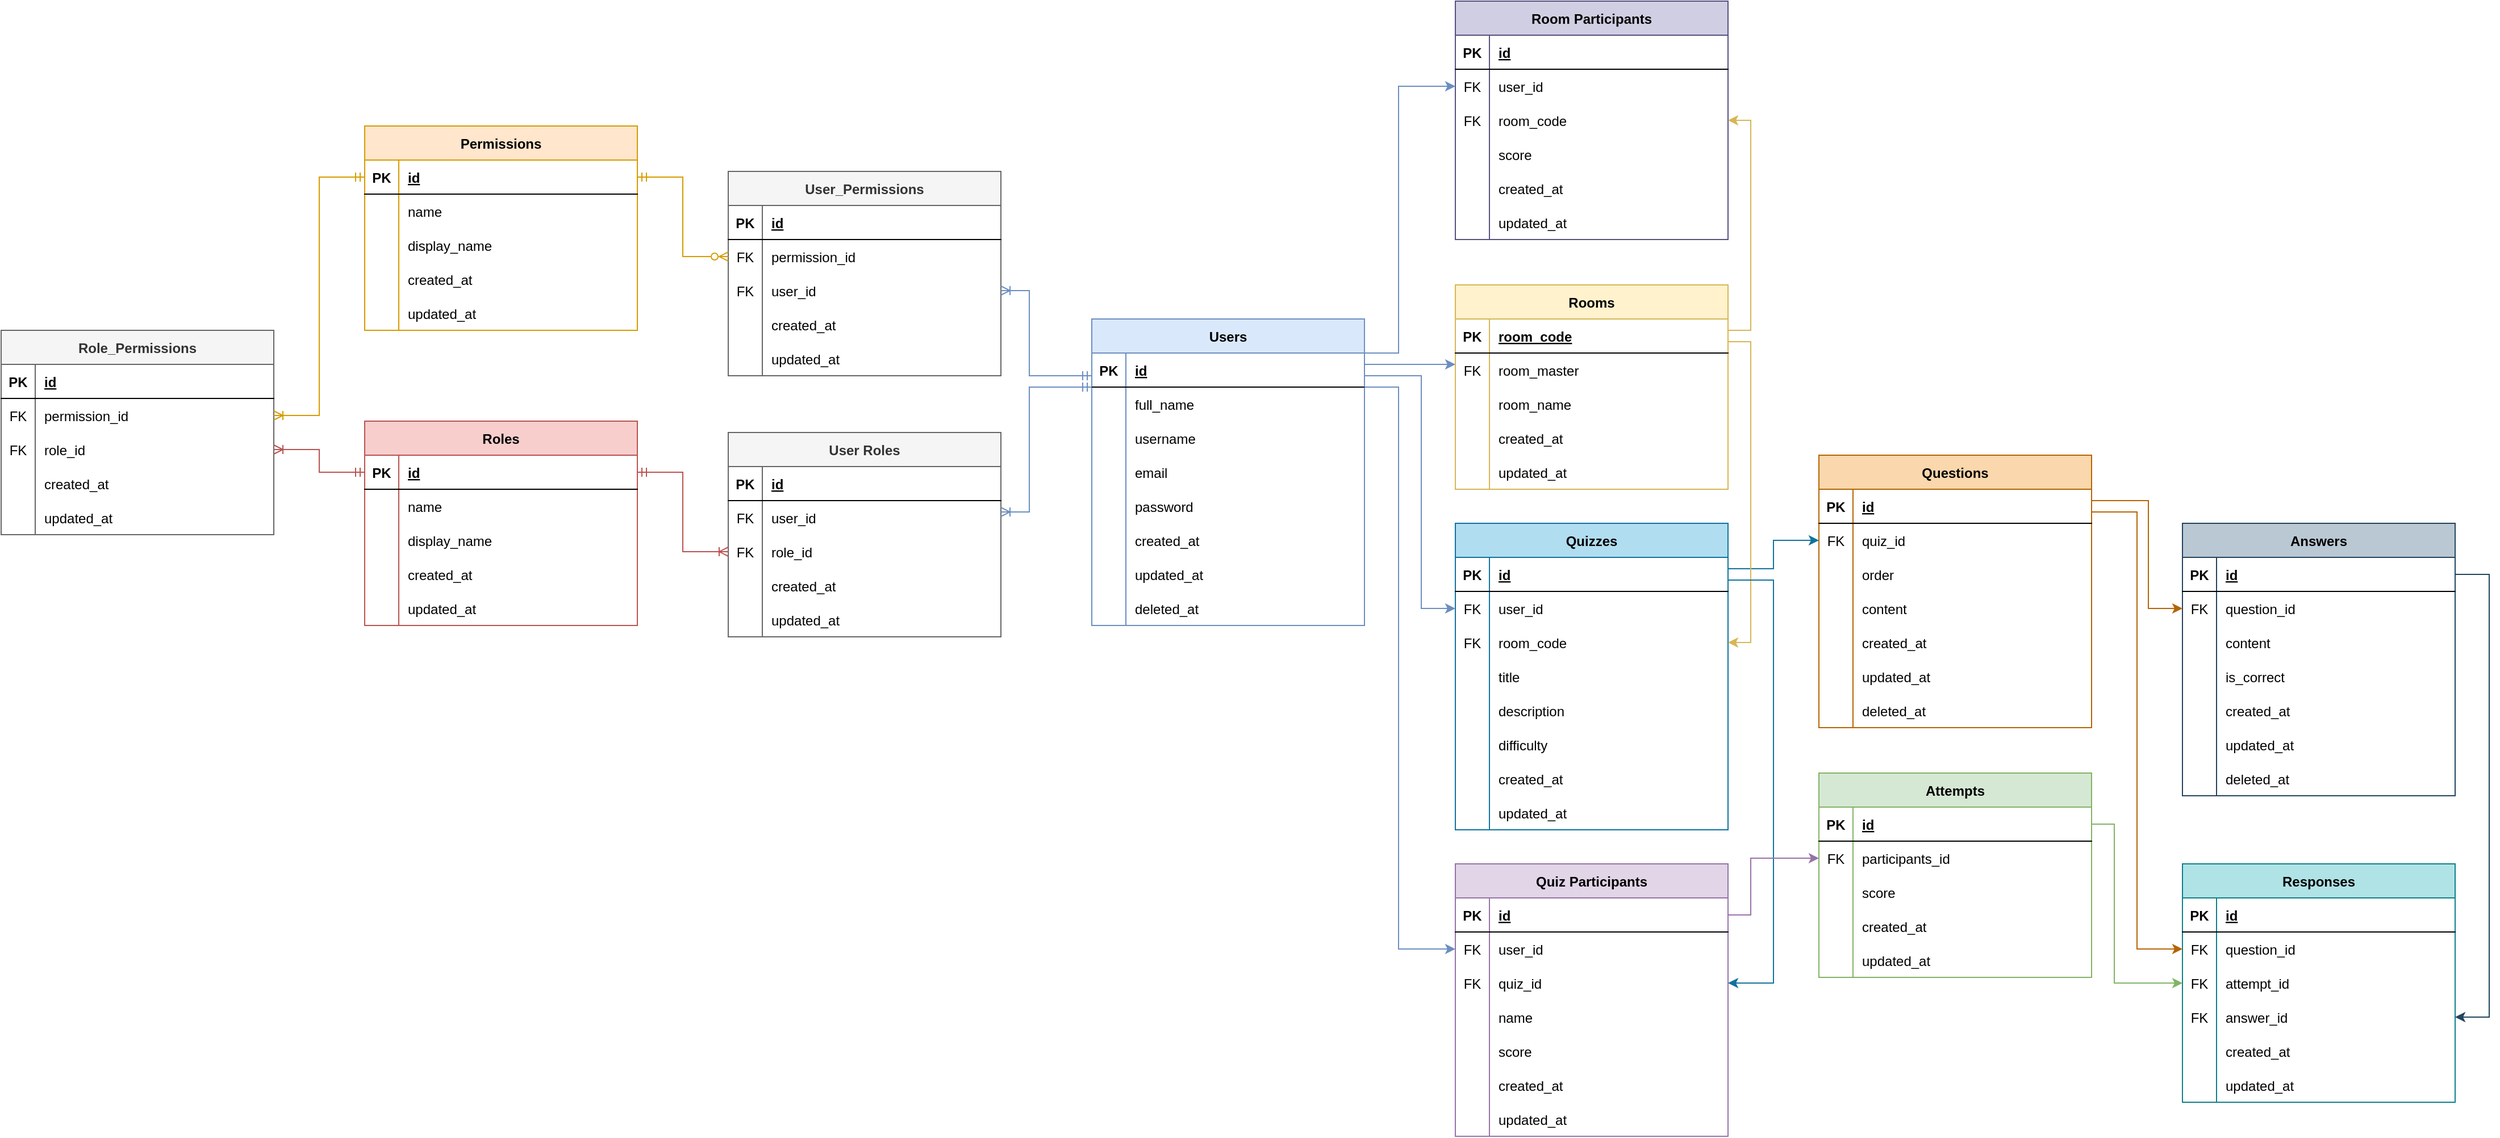 <mxfile version="24.2.5" type="device">
  <diagram id="R2lEEEUBdFMjLlhIrx00" name="Page-1">
    <mxGraphModel dx="1146" dy="1648" grid="1" gridSize="10" guides="1" tooltips="1" connect="1" arrows="1" fold="1" page="1" pageScale="1" pageWidth="850" pageHeight="1100" math="0" shadow="0" extFonts="Permanent Marker^https://fonts.googleapis.com/css?family=Permanent+Marker">
      <root>
        <mxCell id="0" />
        <mxCell id="1" parent="0" />
        <mxCell id="C-vyLk0tnHw3VtMMgP7b-23" value="Users" style="shape=table;startSize=30;container=1;collapsible=1;childLayout=tableLayout;fixedRows=1;rowLines=0;fontStyle=1;align=center;resizeLast=1;fillColor=#dae8fc;strokeColor=#6c8ebf;" parent="1" vertex="1">
          <mxGeometry x="320" y="-640" width="240" height="270" as="geometry" />
        </mxCell>
        <mxCell id="C-vyLk0tnHw3VtMMgP7b-24" value="" style="shape=partialRectangle;collapsible=0;dropTarget=0;pointerEvents=0;fillColor=none;points=[[0,0.5],[1,0.5]];portConstraint=eastwest;top=0;left=0;right=0;bottom=1;" parent="C-vyLk0tnHw3VtMMgP7b-23" vertex="1">
          <mxGeometry y="30" width="240" height="30" as="geometry" />
        </mxCell>
        <mxCell id="C-vyLk0tnHw3VtMMgP7b-25" value="PK" style="shape=partialRectangle;overflow=hidden;connectable=0;fillColor=none;top=0;left=0;bottom=0;right=0;fontStyle=1;" parent="C-vyLk0tnHw3VtMMgP7b-24" vertex="1">
          <mxGeometry width="30" height="30" as="geometry">
            <mxRectangle width="30" height="30" as="alternateBounds" />
          </mxGeometry>
        </mxCell>
        <mxCell id="C-vyLk0tnHw3VtMMgP7b-26" value="id" style="shape=partialRectangle;overflow=hidden;connectable=0;fillColor=none;top=0;left=0;bottom=0;right=0;align=left;spacingLeft=6;fontStyle=5;" parent="C-vyLk0tnHw3VtMMgP7b-24" vertex="1">
          <mxGeometry x="30" width="210" height="30" as="geometry">
            <mxRectangle width="210" height="30" as="alternateBounds" />
          </mxGeometry>
        </mxCell>
        <mxCell id="C-vyLk0tnHw3VtMMgP7b-27" value="" style="shape=partialRectangle;collapsible=0;dropTarget=0;pointerEvents=0;fillColor=none;points=[[0,0.5],[1,0.5]];portConstraint=eastwest;top=0;left=0;right=0;bottom=0;" parent="C-vyLk0tnHw3VtMMgP7b-23" vertex="1">
          <mxGeometry y="60" width="240" height="30" as="geometry" />
        </mxCell>
        <mxCell id="C-vyLk0tnHw3VtMMgP7b-28" value="" style="shape=partialRectangle;overflow=hidden;connectable=0;fillColor=none;top=0;left=0;bottom=0;right=0;" parent="C-vyLk0tnHw3VtMMgP7b-27" vertex="1">
          <mxGeometry width="30" height="30" as="geometry">
            <mxRectangle width="30" height="30" as="alternateBounds" />
          </mxGeometry>
        </mxCell>
        <mxCell id="C-vyLk0tnHw3VtMMgP7b-29" value="full_name" style="shape=partialRectangle;overflow=hidden;connectable=0;fillColor=none;top=0;left=0;bottom=0;right=0;align=left;spacingLeft=6;" parent="C-vyLk0tnHw3VtMMgP7b-27" vertex="1">
          <mxGeometry x="30" width="210" height="30" as="geometry">
            <mxRectangle width="210" height="30" as="alternateBounds" />
          </mxGeometry>
        </mxCell>
        <mxCell id="ogX0WNOU3z1HDE_IODJD-44" value="" style="shape=partialRectangle;collapsible=0;dropTarget=0;pointerEvents=0;fillColor=none;points=[[0,0.5],[1,0.5]];portConstraint=eastwest;top=0;left=0;right=0;bottom=0;" parent="C-vyLk0tnHw3VtMMgP7b-23" vertex="1">
          <mxGeometry y="90" width="240" height="30" as="geometry" />
        </mxCell>
        <mxCell id="ogX0WNOU3z1HDE_IODJD-45" value="" style="shape=partialRectangle;overflow=hidden;connectable=0;fillColor=none;top=0;left=0;bottom=0;right=0;" parent="ogX0WNOU3z1HDE_IODJD-44" vertex="1">
          <mxGeometry width="30" height="30" as="geometry">
            <mxRectangle width="30" height="30" as="alternateBounds" />
          </mxGeometry>
        </mxCell>
        <mxCell id="ogX0WNOU3z1HDE_IODJD-46" value="username" style="shape=partialRectangle;overflow=hidden;connectable=0;fillColor=none;top=0;left=0;bottom=0;right=0;align=left;spacingLeft=6;" parent="ogX0WNOU3z1HDE_IODJD-44" vertex="1">
          <mxGeometry x="30" width="210" height="30" as="geometry">
            <mxRectangle width="210" height="30" as="alternateBounds" />
          </mxGeometry>
        </mxCell>
        <mxCell id="ogX0WNOU3z1HDE_IODJD-41" value="" style="shape=partialRectangle;collapsible=0;dropTarget=0;pointerEvents=0;fillColor=none;points=[[0,0.5],[1,0.5]];portConstraint=eastwest;top=0;left=0;right=0;bottom=0;" parent="C-vyLk0tnHw3VtMMgP7b-23" vertex="1">
          <mxGeometry y="120" width="240" height="30" as="geometry" />
        </mxCell>
        <mxCell id="ogX0WNOU3z1HDE_IODJD-42" value="" style="shape=partialRectangle;overflow=hidden;connectable=0;fillColor=none;top=0;left=0;bottom=0;right=0;" parent="ogX0WNOU3z1HDE_IODJD-41" vertex="1">
          <mxGeometry width="30" height="30" as="geometry">
            <mxRectangle width="30" height="30" as="alternateBounds" />
          </mxGeometry>
        </mxCell>
        <mxCell id="ogX0WNOU3z1HDE_IODJD-43" value="email" style="shape=partialRectangle;overflow=hidden;connectable=0;fillColor=none;top=0;left=0;bottom=0;right=0;align=left;spacingLeft=6;" parent="ogX0WNOU3z1HDE_IODJD-41" vertex="1">
          <mxGeometry x="30" width="210" height="30" as="geometry">
            <mxRectangle width="210" height="30" as="alternateBounds" />
          </mxGeometry>
        </mxCell>
        <mxCell id="ogX0WNOU3z1HDE_IODJD-47" value="" style="shape=partialRectangle;collapsible=0;dropTarget=0;pointerEvents=0;fillColor=none;points=[[0,0.5],[1,0.5]];portConstraint=eastwest;top=0;left=0;right=0;bottom=0;" parent="C-vyLk0tnHw3VtMMgP7b-23" vertex="1">
          <mxGeometry y="150" width="240" height="30" as="geometry" />
        </mxCell>
        <mxCell id="ogX0WNOU3z1HDE_IODJD-48" value="" style="shape=partialRectangle;overflow=hidden;connectable=0;fillColor=none;top=0;left=0;bottom=0;right=0;" parent="ogX0WNOU3z1HDE_IODJD-47" vertex="1">
          <mxGeometry width="30" height="30" as="geometry">
            <mxRectangle width="30" height="30" as="alternateBounds" />
          </mxGeometry>
        </mxCell>
        <mxCell id="ogX0WNOU3z1HDE_IODJD-49" value="password" style="shape=partialRectangle;overflow=hidden;connectable=0;fillColor=none;top=0;left=0;bottom=0;right=0;align=left;spacingLeft=6;" parent="ogX0WNOU3z1HDE_IODJD-47" vertex="1">
          <mxGeometry x="30" width="210" height="30" as="geometry">
            <mxRectangle width="210" height="30" as="alternateBounds" />
          </mxGeometry>
        </mxCell>
        <mxCell id="ogX0WNOU3z1HDE_IODJD-121" value="" style="shape=partialRectangle;collapsible=0;dropTarget=0;pointerEvents=0;fillColor=none;points=[[0,0.5],[1,0.5]];portConstraint=eastwest;top=0;left=0;right=0;bottom=0;" parent="C-vyLk0tnHw3VtMMgP7b-23" vertex="1">
          <mxGeometry y="180" width="240" height="30" as="geometry" />
        </mxCell>
        <mxCell id="ogX0WNOU3z1HDE_IODJD-122" value="" style="shape=partialRectangle;overflow=hidden;connectable=0;fillColor=none;top=0;left=0;bottom=0;right=0;" parent="ogX0WNOU3z1HDE_IODJD-121" vertex="1">
          <mxGeometry width="30" height="30" as="geometry">
            <mxRectangle width="30" height="30" as="alternateBounds" />
          </mxGeometry>
        </mxCell>
        <mxCell id="ogX0WNOU3z1HDE_IODJD-123" value="created_at" style="shape=partialRectangle;overflow=hidden;connectable=0;fillColor=none;top=0;left=0;bottom=0;right=0;align=left;spacingLeft=6;" parent="ogX0WNOU3z1HDE_IODJD-121" vertex="1">
          <mxGeometry x="30" width="210" height="30" as="geometry">
            <mxRectangle width="210" height="30" as="alternateBounds" />
          </mxGeometry>
        </mxCell>
        <mxCell id="ogX0WNOU3z1HDE_IODJD-124" value="" style="shape=partialRectangle;collapsible=0;dropTarget=0;pointerEvents=0;fillColor=none;points=[[0,0.5],[1,0.5]];portConstraint=eastwest;top=0;left=0;right=0;bottom=0;" parent="C-vyLk0tnHw3VtMMgP7b-23" vertex="1">
          <mxGeometry y="210" width="240" height="30" as="geometry" />
        </mxCell>
        <mxCell id="ogX0WNOU3z1HDE_IODJD-125" value="" style="shape=partialRectangle;overflow=hidden;connectable=0;fillColor=none;top=0;left=0;bottom=0;right=0;" parent="ogX0WNOU3z1HDE_IODJD-124" vertex="1">
          <mxGeometry width="30" height="30" as="geometry">
            <mxRectangle width="30" height="30" as="alternateBounds" />
          </mxGeometry>
        </mxCell>
        <mxCell id="ogX0WNOU3z1HDE_IODJD-126" value="updated_at" style="shape=partialRectangle;overflow=hidden;connectable=0;fillColor=none;top=0;left=0;bottom=0;right=0;align=left;spacingLeft=6;" parent="ogX0WNOU3z1HDE_IODJD-124" vertex="1">
          <mxGeometry x="30" width="210" height="30" as="geometry">
            <mxRectangle width="210" height="30" as="alternateBounds" />
          </mxGeometry>
        </mxCell>
        <mxCell id="La_cBadrKIEl1FFsVu0x-1" value="" style="shape=partialRectangle;collapsible=0;dropTarget=0;pointerEvents=0;fillColor=none;points=[[0,0.5],[1,0.5]];portConstraint=eastwest;top=0;left=0;right=0;bottom=0;" vertex="1" parent="C-vyLk0tnHw3VtMMgP7b-23">
          <mxGeometry y="240" width="240" height="30" as="geometry" />
        </mxCell>
        <mxCell id="La_cBadrKIEl1FFsVu0x-2" value="" style="shape=partialRectangle;overflow=hidden;connectable=0;fillColor=none;top=0;left=0;bottom=0;right=0;" vertex="1" parent="La_cBadrKIEl1FFsVu0x-1">
          <mxGeometry width="30" height="30" as="geometry">
            <mxRectangle width="30" height="30" as="alternateBounds" />
          </mxGeometry>
        </mxCell>
        <mxCell id="La_cBadrKIEl1FFsVu0x-3" value="deleted_at" style="shape=partialRectangle;overflow=hidden;connectable=0;fillColor=none;top=0;left=0;bottom=0;right=0;align=left;spacingLeft=6;" vertex="1" parent="La_cBadrKIEl1FFsVu0x-1">
          <mxGeometry x="30" width="210" height="30" as="geometry">
            <mxRectangle width="210" height="30" as="alternateBounds" />
          </mxGeometry>
        </mxCell>
        <mxCell id="ogX0WNOU3z1HDE_IODJD-2" value="Questions" style="shape=table;startSize=30;container=1;collapsible=1;childLayout=tableLayout;fixedRows=1;rowLines=0;fontStyle=1;align=center;resizeLast=1;fillColor=#fad7ac;strokeColor=#b46504;" parent="1" vertex="1">
          <mxGeometry x="960" y="-520" width="240" height="240" as="geometry" />
        </mxCell>
        <mxCell id="ogX0WNOU3z1HDE_IODJD-3" value="" style="shape=partialRectangle;collapsible=0;dropTarget=0;pointerEvents=0;fillColor=none;points=[[0,0.5],[1,0.5]];portConstraint=eastwest;top=0;left=0;right=0;bottom=1;" parent="ogX0WNOU3z1HDE_IODJD-2" vertex="1">
          <mxGeometry y="30" width="240" height="30" as="geometry" />
        </mxCell>
        <mxCell id="ogX0WNOU3z1HDE_IODJD-4" value="PK" style="shape=partialRectangle;overflow=hidden;connectable=0;fillColor=none;top=0;left=0;bottom=0;right=0;fontStyle=1;" parent="ogX0WNOU3z1HDE_IODJD-3" vertex="1">
          <mxGeometry width="30" height="30" as="geometry">
            <mxRectangle width="30" height="30" as="alternateBounds" />
          </mxGeometry>
        </mxCell>
        <mxCell id="ogX0WNOU3z1HDE_IODJD-5" value="id" style="shape=partialRectangle;overflow=hidden;connectable=0;fillColor=none;top=0;left=0;bottom=0;right=0;align=left;spacingLeft=6;fontStyle=5;" parent="ogX0WNOU3z1HDE_IODJD-3" vertex="1">
          <mxGeometry x="30" width="210" height="30" as="geometry">
            <mxRectangle width="210" height="30" as="alternateBounds" />
          </mxGeometry>
        </mxCell>
        <mxCell id="ogX0WNOU3z1HDE_IODJD-65" value="" style="shape=partialRectangle;collapsible=0;dropTarget=0;pointerEvents=0;fillColor=none;points=[[0,0.5],[1,0.5]];portConstraint=eastwest;top=0;left=0;right=0;bottom=0;" parent="ogX0WNOU3z1HDE_IODJD-2" vertex="1">
          <mxGeometry y="60" width="240" height="30" as="geometry" />
        </mxCell>
        <mxCell id="ogX0WNOU3z1HDE_IODJD-66" value="FK" style="shape=partialRectangle;overflow=hidden;connectable=0;fillColor=none;top=0;left=0;bottom=0;right=0;" parent="ogX0WNOU3z1HDE_IODJD-65" vertex="1">
          <mxGeometry width="30" height="30" as="geometry">
            <mxRectangle width="30" height="30" as="alternateBounds" />
          </mxGeometry>
        </mxCell>
        <mxCell id="ogX0WNOU3z1HDE_IODJD-67" value="quiz_id" style="shape=partialRectangle;overflow=hidden;connectable=0;fillColor=none;top=0;left=0;bottom=0;right=0;align=left;spacingLeft=6;" parent="ogX0WNOU3z1HDE_IODJD-65" vertex="1">
          <mxGeometry x="30" width="210" height="30" as="geometry">
            <mxRectangle width="210" height="30" as="alternateBounds" />
          </mxGeometry>
        </mxCell>
        <mxCell id="ogX0WNOU3z1HDE_IODJD-56" value="" style="shape=partialRectangle;collapsible=0;dropTarget=0;pointerEvents=0;fillColor=none;points=[[0,0.5],[1,0.5]];portConstraint=eastwest;top=0;left=0;right=0;bottom=0;" parent="ogX0WNOU3z1HDE_IODJD-2" vertex="1">
          <mxGeometry y="90" width="240" height="30" as="geometry" />
        </mxCell>
        <mxCell id="ogX0WNOU3z1HDE_IODJD-57" value="" style="shape=partialRectangle;overflow=hidden;connectable=0;fillColor=none;top=0;left=0;bottom=0;right=0;" parent="ogX0WNOU3z1HDE_IODJD-56" vertex="1">
          <mxGeometry width="30" height="30" as="geometry">
            <mxRectangle width="30" height="30" as="alternateBounds" />
          </mxGeometry>
        </mxCell>
        <mxCell id="ogX0WNOU3z1HDE_IODJD-58" value="order" style="shape=partialRectangle;overflow=hidden;connectable=0;fillColor=none;top=0;left=0;bottom=0;right=0;align=left;spacingLeft=6;" parent="ogX0WNOU3z1HDE_IODJD-56" vertex="1">
          <mxGeometry x="30" width="210" height="30" as="geometry">
            <mxRectangle width="210" height="30" as="alternateBounds" />
          </mxGeometry>
        </mxCell>
        <mxCell id="ogX0WNOU3z1HDE_IODJD-6" value="" style="shape=partialRectangle;collapsible=0;dropTarget=0;pointerEvents=0;fillColor=none;points=[[0,0.5],[1,0.5]];portConstraint=eastwest;top=0;left=0;right=0;bottom=0;" parent="ogX0WNOU3z1HDE_IODJD-2" vertex="1">
          <mxGeometry y="120" width="240" height="30" as="geometry" />
        </mxCell>
        <mxCell id="ogX0WNOU3z1HDE_IODJD-7" value="" style="shape=partialRectangle;overflow=hidden;connectable=0;fillColor=none;top=0;left=0;bottom=0;right=0;" parent="ogX0WNOU3z1HDE_IODJD-6" vertex="1">
          <mxGeometry width="30" height="30" as="geometry">
            <mxRectangle width="30" height="30" as="alternateBounds" />
          </mxGeometry>
        </mxCell>
        <mxCell id="ogX0WNOU3z1HDE_IODJD-8" value="content" style="shape=partialRectangle;overflow=hidden;connectable=0;fillColor=none;top=0;left=0;bottom=0;right=0;align=left;spacingLeft=6;" parent="ogX0WNOU3z1HDE_IODJD-6" vertex="1">
          <mxGeometry x="30" width="210" height="30" as="geometry">
            <mxRectangle width="210" height="30" as="alternateBounds" />
          </mxGeometry>
        </mxCell>
        <mxCell id="FQKyiz9JOLhTga1IZWds-1" value="" style="shape=partialRectangle;collapsible=0;dropTarget=0;pointerEvents=0;fillColor=none;points=[[0,0.5],[1,0.5]];portConstraint=eastwest;top=0;left=0;right=0;bottom=0;" parent="ogX0WNOU3z1HDE_IODJD-2" vertex="1">
          <mxGeometry y="150" width="240" height="30" as="geometry" />
        </mxCell>
        <mxCell id="FQKyiz9JOLhTga1IZWds-2" value="" style="shape=partialRectangle;overflow=hidden;connectable=0;fillColor=none;top=0;left=0;bottom=0;right=0;" parent="FQKyiz9JOLhTga1IZWds-1" vertex="1">
          <mxGeometry width="30" height="30" as="geometry">
            <mxRectangle width="30" height="30" as="alternateBounds" />
          </mxGeometry>
        </mxCell>
        <mxCell id="FQKyiz9JOLhTga1IZWds-3" value="created_at" style="shape=partialRectangle;overflow=hidden;connectable=0;fillColor=none;top=0;left=0;bottom=0;right=0;align=left;spacingLeft=6;" parent="FQKyiz9JOLhTga1IZWds-1" vertex="1">
          <mxGeometry x="30" width="210" height="30" as="geometry">
            <mxRectangle width="210" height="30" as="alternateBounds" />
          </mxGeometry>
        </mxCell>
        <mxCell id="FQKyiz9JOLhTga1IZWds-4" value="" style="shape=partialRectangle;collapsible=0;dropTarget=0;pointerEvents=0;fillColor=none;points=[[0,0.5],[1,0.5]];portConstraint=eastwest;top=0;left=0;right=0;bottom=0;" parent="ogX0WNOU3z1HDE_IODJD-2" vertex="1">
          <mxGeometry y="180" width="240" height="30" as="geometry" />
        </mxCell>
        <mxCell id="FQKyiz9JOLhTga1IZWds-5" value="" style="shape=partialRectangle;overflow=hidden;connectable=0;fillColor=none;top=0;left=0;bottom=0;right=0;" parent="FQKyiz9JOLhTga1IZWds-4" vertex="1">
          <mxGeometry width="30" height="30" as="geometry">
            <mxRectangle width="30" height="30" as="alternateBounds" />
          </mxGeometry>
        </mxCell>
        <mxCell id="FQKyiz9JOLhTga1IZWds-6" value="updated_at" style="shape=partialRectangle;overflow=hidden;connectable=0;fillColor=none;top=0;left=0;bottom=0;right=0;align=left;spacingLeft=6;" parent="FQKyiz9JOLhTga1IZWds-4" vertex="1">
          <mxGeometry x="30" width="210" height="30" as="geometry">
            <mxRectangle width="210" height="30" as="alternateBounds" />
          </mxGeometry>
        </mxCell>
        <mxCell id="FQKyiz9JOLhTga1IZWds-30" value="" style="shape=partialRectangle;collapsible=0;dropTarget=0;pointerEvents=0;fillColor=none;points=[[0,0.5],[1,0.5]];portConstraint=eastwest;top=0;left=0;right=0;bottom=0;" parent="ogX0WNOU3z1HDE_IODJD-2" vertex="1">
          <mxGeometry y="210" width="240" height="30" as="geometry" />
        </mxCell>
        <mxCell id="FQKyiz9JOLhTga1IZWds-31" value="" style="shape=partialRectangle;overflow=hidden;connectable=0;fillColor=none;top=0;left=0;bottom=0;right=0;" parent="FQKyiz9JOLhTga1IZWds-30" vertex="1">
          <mxGeometry width="30" height="30" as="geometry">
            <mxRectangle width="30" height="30" as="alternateBounds" />
          </mxGeometry>
        </mxCell>
        <mxCell id="FQKyiz9JOLhTga1IZWds-32" value="deleted_at" style="shape=partialRectangle;overflow=hidden;connectable=0;fillColor=none;top=0;left=0;bottom=0;right=0;align=left;spacingLeft=6;" parent="FQKyiz9JOLhTga1IZWds-30" vertex="1">
          <mxGeometry x="30" width="210" height="30" as="geometry">
            <mxRectangle width="210" height="30" as="alternateBounds" />
          </mxGeometry>
        </mxCell>
        <mxCell id="ogX0WNOU3z1HDE_IODJD-9" value="Quizzes" style="shape=table;startSize=30;container=1;collapsible=1;childLayout=tableLayout;fixedRows=1;rowLines=0;fontStyle=1;align=center;resizeLast=1;fillColor=#b1ddf0;strokeColor=#10739e;" parent="1" vertex="1">
          <mxGeometry x="640" y="-460" width="240" height="270" as="geometry" />
        </mxCell>
        <mxCell id="ogX0WNOU3z1HDE_IODJD-10" value="" style="shape=partialRectangle;collapsible=0;dropTarget=0;pointerEvents=0;fillColor=none;points=[[0,0.5],[1,0.5]];portConstraint=eastwest;top=0;left=0;right=0;bottom=1;" parent="ogX0WNOU3z1HDE_IODJD-9" vertex="1">
          <mxGeometry y="30" width="240" height="30" as="geometry" />
        </mxCell>
        <mxCell id="ogX0WNOU3z1HDE_IODJD-11" value="PK" style="shape=partialRectangle;overflow=hidden;connectable=0;fillColor=none;top=0;left=0;bottom=0;right=0;fontStyle=1;" parent="ogX0WNOU3z1HDE_IODJD-10" vertex="1">
          <mxGeometry width="30" height="30" as="geometry">
            <mxRectangle width="30" height="30" as="alternateBounds" />
          </mxGeometry>
        </mxCell>
        <mxCell id="ogX0WNOU3z1HDE_IODJD-12" value="id" style="shape=partialRectangle;overflow=hidden;connectable=0;fillColor=none;top=0;left=0;bottom=0;right=0;align=left;spacingLeft=6;fontStyle=5;" parent="ogX0WNOU3z1HDE_IODJD-10" vertex="1">
          <mxGeometry x="30" width="210" height="30" as="geometry">
            <mxRectangle width="210" height="30" as="alternateBounds" />
          </mxGeometry>
        </mxCell>
        <mxCell id="TAcTGnlMkD8FxyU02gGj-76" value="" style="shape=partialRectangle;collapsible=0;dropTarget=0;pointerEvents=0;fillColor=none;points=[[0,0.5],[1,0.5]];portConstraint=eastwest;top=0;left=0;right=0;bottom=0;" parent="ogX0WNOU3z1HDE_IODJD-9" vertex="1">
          <mxGeometry y="60" width="240" height="30" as="geometry" />
        </mxCell>
        <mxCell id="TAcTGnlMkD8FxyU02gGj-77" value="FK" style="shape=partialRectangle;overflow=hidden;connectable=0;fillColor=none;top=0;left=0;bottom=0;right=0;" parent="TAcTGnlMkD8FxyU02gGj-76" vertex="1">
          <mxGeometry width="30" height="30" as="geometry">
            <mxRectangle width="30" height="30" as="alternateBounds" />
          </mxGeometry>
        </mxCell>
        <mxCell id="TAcTGnlMkD8FxyU02gGj-78" value="user_id" style="shape=partialRectangle;overflow=hidden;connectable=0;fillColor=none;top=0;left=0;bottom=0;right=0;align=left;spacingLeft=6;" parent="TAcTGnlMkD8FxyU02gGj-76" vertex="1">
          <mxGeometry x="30" width="210" height="30" as="geometry">
            <mxRectangle width="210" height="30" as="alternateBounds" />
          </mxGeometry>
        </mxCell>
        <mxCell id="FQKyiz9JOLhTga1IZWds-22" value="" style="shape=partialRectangle;collapsible=0;dropTarget=0;pointerEvents=0;fillColor=none;points=[[0,0.5],[1,0.5]];portConstraint=eastwest;top=0;left=0;right=0;bottom=0;" parent="ogX0WNOU3z1HDE_IODJD-9" vertex="1">
          <mxGeometry y="90" width="240" height="30" as="geometry" />
        </mxCell>
        <mxCell id="FQKyiz9JOLhTga1IZWds-23" value="FK" style="shape=partialRectangle;overflow=hidden;connectable=0;fillColor=none;top=0;left=0;bottom=0;right=0;" parent="FQKyiz9JOLhTga1IZWds-22" vertex="1">
          <mxGeometry width="30" height="30" as="geometry">
            <mxRectangle width="30" height="30" as="alternateBounds" />
          </mxGeometry>
        </mxCell>
        <mxCell id="FQKyiz9JOLhTga1IZWds-24" value="room_code" style="shape=partialRectangle;overflow=hidden;connectable=0;fillColor=none;top=0;left=0;bottom=0;right=0;align=left;spacingLeft=6;" parent="FQKyiz9JOLhTga1IZWds-22" vertex="1">
          <mxGeometry x="30" width="210" height="30" as="geometry">
            <mxRectangle width="210" height="30" as="alternateBounds" />
          </mxGeometry>
        </mxCell>
        <mxCell id="xAvQP3zc2Xce0DZrQt0P-71" value="" style="shape=partialRectangle;collapsible=0;dropTarget=0;pointerEvents=0;fillColor=none;points=[[0,0.5],[1,0.5]];portConstraint=eastwest;top=0;left=0;right=0;bottom=0;" parent="ogX0WNOU3z1HDE_IODJD-9" vertex="1">
          <mxGeometry y="120" width="240" height="30" as="geometry" />
        </mxCell>
        <mxCell id="xAvQP3zc2Xce0DZrQt0P-72" value="" style="shape=partialRectangle;overflow=hidden;connectable=0;fillColor=none;top=0;left=0;bottom=0;right=0;" parent="xAvQP3zc2Xce0DZrQt0P-71" vertex="1">
          <mxGeometry width="30" height="30" as="geometry">
            <mxRectangle width="30" height="30" as="alternateBounds" />
          </mxGeometry>
        </mxCell>
        <mxCell id="xAvQP3zc2Xce0DZrQt0P-73" value="title" style="shape=partialRectangle;overflow=hidden;connectable=0;fillColor=none;top=0;left=0;bottom=0;right=0;align=left;spacingLeft=6;" parent="xAvQP3zc2Xce0DZrQt0P-71" vertex="1">
          <mxGeometry x="30" width="210" height="30" as="geometry">
            <mxRectangle width="210" height="30" as="alternateBounds" />
          </mxGeometry>
        </mxCell>
        <mxCell id="ogX0WNOU3z1HDE_IODJD-53" value="" style="shape=partialRectangle;collapsible=0;dropTarget=0;pointerEvents=0;fillColor=none;points=[[0,0.5],[1,0.5]];portConstraint=eastwest;top=0;left=0;right=0;bottom=0;" parent="ogX0WNOU3z1HDE_IODJD-9" vertex="1">
          <mxGeometry y="150" width="240" height="30" as="geometry" />
        </mxCell>
        <mxCell id="ogX0WNOU3z1HDE_IODJD-54" value="" style="shape=partialRectangle;overflow=hidden;connectable=0;fillColor=none;top=0;left=0;bottom=0;right=0;" parent="ogX0WNOU3z1HDE_IODJD-53" vertex="1">
          <mxGeometry width="30" height="30" as="geometry">
            <mxRectangle width="30" height="30" as="alternateBounds" />
          </mxGeometry>
        </mxCell>
        <mxCell id="ogX0WNOU3z1HDE_IODJD-55" value="description" style="shape=partialRectangle;overflow=hidden;connectable=0;fillColor=none;top=0;left=0;bottom=0;right=0;align=left;spacingLeft=6;" parent="ogX0WNOU3z1HDE_IODJD-53" vertex="1">
          <mxGeometry x="30" width="210" height="30" as="geometry">
            <mxRectangle width="210" height="30" as="alternateBounds" />
          </mxGeometry>
        </mxCell>
        <mxCell id="xAvQP3zc2Xce0DZrQt0P-68" value="" style="shape=partialRectangle;collapsible=0;dropTarget=0;pointerEvents=0;fillColor=none;points=[[0,0.5],[1,0.5]];portConstraint=eastwest;top=0;left=0;right=0;bottom=0;" parent="ogX0WNOU3z1HDE_IODJD-9" vertex="1">
          <mxGeometry y="180" width="240" height="30" as="geometry" />
        </mxCell>
        <mxCell id="xAvQP3zc2Xce0DZrQt0P-69" value="" style="shape=partialRectangle;overflow=hidden;connectable=0;fillColor=none;top=0;left=0;bottom=0;right=0;" parent="xAvQP3zc2Xce0DZrQt0P-68" vertex="1">
          <mxGeometry width="30" height="30" as="geometry">
            <mxRectangle width="30" height="30" as="alternateBounds" />
          </mxGeometry>
        </mxCell>
        <mxCell id="xAvQP3zc2Xce0DZrQt0P-70" value="difficulty" style="shape=partialRectangle;overflow=hidden;connectable=0;fillColor=none;top=0;left=0;bottom=0;right=0;align=left;spacingLeft=6;" parent="xAvQP3zc2Xce0DZrQt0P-68" vertex="1">
          <mxGeometry x="30" width="210" height="30" as="geometry">
            <mxRectangle width="210" height="30" as="alternateBounds" />
          </mxGeometry>
        </mxCell>
        <mxCell id="ogX0WNOU3z1HDE_IODJD-92" value="" style="shape=partialRectangle;collapsible=0;dropTarget=0;pointerEvents=0;fillColor=none;points=[[0,0.5],[1,0.5]];portConstraint=eastwest;top=0;left=0;right=0;bottom=0;" parent="ogX0WNOU3z1HDE_IODJD-9" vertex="1">
          <mxGeometry y="210" width="240" height="30" as="geometry" />
        </mxCell>
        <mxCell id="ogX0WNOU3z1HDE_IODJD-93" value="" style="shape=partialRectangle;overflow=hidden;connectable=0;fillColor=none;top=0;left=0;bottom=0;right=0;" parent="ogX0WNOU3z1HDE_IODJD-92" vertex="1">
          <mxGeometry width="30" height="30" as="geometry">
            <mxRectangle width="30" height="30" as="alternateBounds" />
          </mxGeometry>
        </mxCell>
        <mxCell id="ogX0WNOU3z1HDE_IODJD-94" value="created_at" style="shape=partialRectangle;overflow=hidden;connectable=0;fillColor=none;top=0;left=0;bottom=0;right=0;align=left;spacingLeft=6;" parent="ogX0WNOU3z1HDE_IODJD-92" vertex="1">
          <mxGeometry x="30" width="210" height="30" as="geometry">
            <mxRectangle width="210" height="30" as="alternateBounds" />
          </mxGeometry>
        </mxCell>
        <mxCell id="ogX0WNOU3z1HDE_IODJD-95" value="" style="shape=partialRectangle;collapsible=0;dropTarget=0;pointerEvents=0;fillColor=none;points=[[0,0.5],[1,0.5]];portConstraint=eastwest;top=0;left=0;right=0;bottom=0;" parent="ogX0WNOU3z1HDE_IODJD-9" vertex="1">
          <mxGeometry y="240" width="240" height="30" as="geometry" />
        </mxCell>
        <mxCell id="ogX0WNOU3z1HDE_IODJD-96" value="" style="shape=partialRectangle;overflow=hidden;connectable=0;fillColor=none;top=0;left=0;bottom=0;right=0;" parent="ogX0WNOU3z1HDE_IODJD-95" vertex="1">
          <mxGeometry width="30" height="30" as="geometry">
            <mxRectangle width="30" height="30" as="alternateBounds" />
          </mxGeometry>
        </mxCell>
        <mxCell id="ogX0WNOU3z1HDE_IODJD-97" value="updated_at" style="shape=partialRectangle;overflow=hidden;connectable=0;fillColor=none;top=0;left=0;bottom=0;right=0;align=left;spacingLeft=6;" parent="ogX0WNOU3z1HDE_IODJD-95" vertex="1">
          <mxGeometry x="30" width="210" height="30" as="geometry">
            <mxRectangle width="210" height="30" as="alternateBounds" />
          </mxGeometry>
        </mxCell>
        <mxCell id="ogX0WNOU3z1HDE_IODJD-16" value="Answers" style="shape=table;startSize=30;container=1;collapsible=1;childLayout=tableLayout;fixedRows=1;rowLines=0;fontStyle=1;align=center;resizeLast=1;fillColor=#bac8d3;strokeColor=#23445d;" parent="1" vertex="1">
          <mxGeometry x="1280" y="-460" width="240" height="240" as="geometry" />
        </mxCell>
        <mxCell id="ogX0WNOU3z1HDE_IODJD-17" value="" style="shape=partialRectangle;collapsible=0;dropTarget=0;pointerEvents=0;fillColor=none;points=[[0,0.5],[1,0.5]];portConstraint=eastwest;top=0;left=0;right=0;bottom=1;" parent="ogX0WNOU3z1HDE_IODJD-16" vertex="1">
          <mxGeometry y="30" width="240" height="30" as="geometry" />
        </mxCell>
        <mxCell id="ogX0WNOU3z1HDE_IODJD-18" value="PK" style="shape=partialRectangle;overflow=hidden;connectable=0;fillColor=none;top=0;left=0;bottom=0;right=0;fontStyle=1;" parent="ogX0WNOU3z1HDE_IODJD-17" vertex="1">
          <mxGeometry width="30" height="30" as="geometry">
            <mxRectangle width="30" height="30" as="alternateBounds" />
          </mxGeometry>
        </mxCell>
        <mxCell id="ogX0WNOU3z1HDE_IODJD-19" value="id" style="shape=partialRectangle;overflow=hidden;connectable=0;fillColor=none;top=0;left=0;bottom=0;right=0;align=left;spacingLeft=6;fontStyle=5;" parent="ogX0WNOU3z1HDE_IODJD-17" vertex="1">
          <mxGeometry x="30" width="210" height="30" as="geometry">
            <mxRectangle width="210" height="30" as="alternateBounds" />
          </mxGeometry>
        </mxCell>
        <mxCell id="ogX0WNOU3z1HDE_IODJD-20" value="" style="shape=partialRectangle;collapsible=0;dropTarget=0;pointerEvents=0;fillColor=none;points=[[0,0.5],[1,0.5]];portConstraint=eastwest;top=0;left=0;right=0;bottom=0;" parent="ogX0WNOU3z1HDE_IODJD-16" vertex="1">
          <mxGeometry y="60" width="240" height="30" as="geometry" />
        </mxCell>
        <mxCell id="ogX0WNOU3z1HDE_IODJD-21" value="FK" style="shape=partialRectangle;overflow=hidden;connectable=0;fillColor=none;top=0;left=0;bottom=0;right=0;" parent="ogX0WNOU3z1HDE_IODJD-20" vertex="1">
          <mxGeometry width="30" height="30" as="geometry">
            <mxRectangle width="30" height="30" as="alternateBounds" />
          </mxGeometry>
        </mxCell>
        <mxCell id="ogX0WNOU3z1HDE_IODJD-22" value="question_id" style="shape=partialRectangle;overflow=hidden;connectable=0;fillColor=none;top=0;left=0;bottom=0;right=0;align=left;spacingLeft=6;" parent="ogX0WNOU3z1HDE_IODJD-20" vertex="1">
          <mxGeometry x="30" width="210" height="30" as="geometry">
            <mxRectangle width="210" height="30" as="alternateBounds" />
          </mxGeometry>
        </mxCell>
        <mxCell id="ogX0WNOU3z1HDE_IODJD-68" value="" style="shape=partialRectangle;collapsible=0;dropTarget=0;pointerEvents=0;fillColor=none;points=[[0,0.5],[1,0.5]];portConstraint=eastwest;top=0;left=0;right=0;bottom=0;" parent="ogX0WNOU3z1HDE_IODJD-16" vertex="1">
          <mxGeometry y="90" width="240" height="30" as="geometry" />
        </mxCell>
        <mxCell id="ogX0WNOU3z1HDE_IODJD-69" value="" style="shape=partialRectangle;overflow=hidden;connectable=0;fillColor=none;top=0;left=0;bottom=0;right=0;" parent="ogX0WNOU3z1HDE_IODJD-68" vertex="1">
          <mxGeometry width="30" height="30" as="geometry">
            <mxRectangle width="30" height="30" as="alternateBounds" />
          </mxGeometry>
        </mxCell>
        <mxCell id="ogX0WNOU3z1HDE_IODJD-70" value="content" style="shape=partialRectangle;overflow=hidden;connectable=0;fillColor=none;top=0;left=0;bottom=0;right=0;align=left;spacingLeft=6;" parent="ogX0WNOU3z1HDE_IODJD-68" vertex="1">
          <mxGeometry x="30" width="210" height="30" as="geometry">
            <mxRectangle width="210" height="30" as="alternateBounds" />
          </mxGeometry>
        </mxCell>
        <mxCell id="ogX0WNOU3z1HDE_IODJD-80" value="" style="shape=partialRectangle;collapsible=0;dropTarget=0;pointerEvents=0;fillColor=none;points=[[0,0.5],[1,0.5]];portConstraint=eastwest;top=0;left=0;right=0;bottom=0;" parent="ogX0WNOU3z1HDE_IODJD-16" vertex="1">
          <mxGeometry y="120" width="240" height="30" as="geometry" />
        </mxCell>
        <mxCell id="ogX0WNOU3z1HDE_IODJD-81" value="" style="shape=partialRectangle;overflow=hidden;connectable=0;fillColor=none;top=0;left=0;bottom=0;right=0;" parent="ogX0WNOU3z1HDE_IODJD-80" vertex="1">
          <mxGeometry width="30" height="30" as="geometry">
            <mxRectangle width="30" height="30" as="alternateBounds" />
          </mxGeometry>
        </mxCell>
        <mxCell id="ogX0WNOU3z1HDE_IODJD-82" value="is_correct" style="shape=partialRectangle;overflow=hidden;connectable=0;fillColor=none;top=0;left=0;bottom=0;right=0;align=left;spacingLeft=6;" parent="ogX0WNOU3z1HDE_IODJD-80" vertex="1">
          <mxGeometry x="30" width="210" height="30" as="geometry">
            <mxRectangle width="210" height="30" as="alternateBounds" />
          </mxGeometry>
        </mxCell>
        <mxCell id="FQKyiz9JOLhTga1IZWds-7" value="" style="shape=partialRectangle;collapsible=0;dropTarget=0;pointerEvents=0;fillColor=none;points=[[0,0.5],[1,0.5]];portConstraint=eastwest;top=0;left=0;right=0;bottom=0;" parent="ogX0WNOU3z1HDE_IODJD-16" vertex="1">
          <mxGeometry y="150" width="240" height="30" as="geometry" />
        </mxCell>
        <mxCell id="FQKyiz9JOLhTga1IZWds-8" value="" style="shape=partialRectangle;overflow=hidden;connectable=0;fillColor=none;top=0;left=0;bottom=0;right=0;" parent="FQKyiz9JOLhTga1IZWds-7" vertex="1">
          <mxGeometry width="30" height="30" as="geometry">
            <mxRectangle width="30" height="30" as="alternateBounds" />
          </mxGeometry>
        </mxCell>
        <mxCell id="FQKyiz9JOLhTga1IZWds-9" value="created_at" style="shape=partialRectangle;overflow=hidden;connectable=0;fillColor=none;top=0;left=0;bottom=0;right=0;align=left;spacingLeft=6;" parent="FQKyiz9JOLhTga1IZWds-7" vertex="1">
          <mxGeometry x="30" width="210" height="30" as="geometry">
            <mxRectangle width="210" height="30" as="alternateBounds" />
          </mxGeometry>
        </mxCell>
        <mxCell id="FQKyiz9JOLhTga1IZWds-10" value="" style="shape=partialRectangle;collapsible=0;dropTarget=0;pointerEvents=0;fillColor=none;points=[[0,0.5],[1,0.5]];portConstraint=eastwest;top=0;left=0;right=0;bottom=0;" parent="ogX0WNOU3z1HDE_IODJD-16" vertex="1">
          <mxGeometry y="180" width="240" height="30" as="geometry" />
        </mxCell>
        <mxCell id="FQKyiz9JOLhTga1IZWds-11" value="" style="shape=partialRectangle;overflow=hidden;connectable=0;fillColor=none;top=0;left=0;bottom=0;right=0;" parent="FQKyiz9JOLhTga1IZWds-10" vertex="1">
          <mxGeometry width="30" height="30" as="geometry">
            <mxRectangle width="30" height="30" as="alternateBounds" />
          </mxGeometry>
        </mxCell>
        <mxCell id="FQKyiz9JOLhTga1IZWds-12" value="updated_at" style="shape=partialRectangle;overflow=hidden;connectable=0;fillColor=none;top=0;left=0;bottom=0;right=0;align=left;spacingLeft=6;" parent="FQKyiz9JOLhTga1IZWds-10" vertex="1">
          <mxGeometry x="30" width="210" height="30" as="geometry">
            <mxRectangle width="210" height="30" as="alternateBounds" />
          </mxGeometry>
        </mxCell>
        <mxCell id="FQKyiz9JOLhTga1IZWds-33" value="" style="shape=partialRectangle;collapsible=0;dropTarget=0;pointerEvents=0;fillColor=none;points=[[0,0.5],[1,0.5]];portConstraint=eastwest;top=0;left=0;right=0;bottom=0;" parent="ogX0WNOU3z1HDE_IODJD-16" vertex="1">
          <mxGeometry y="210" width="240" height="30" as="geometry" />
        </mxCell>
        <mxCell id="FQKyiz9JOLhTga1IZWds-34" value="" style="shape=partialRectangle;overflow=hidden;connectable=0;fillColor=none;top=0;left=0;bottom=0;right=0;" parent="FQKyiz9JOLhTga1IZWds-33" vertex="1">
          <mxGeometry width="30" height="30" as="geometry">
            <mxRectangle width="30" height="30" as="alternateBounds" />
          </mxGeometry>
        </mxCell>
        <mxCell id="FQKyiz9JOLhTga1IZWds-35" value="deleted_at" style="shape=partialRectangle;overflow=hidden;connectable=0;fillColor=none;top=0;left=0;bottom=0;right=0;align=left;spacingLeft=6;" parent="FQKyiz9JOLhTga1IZWds-33" vertex="1">
          <mxGeometry x="30" width="210" height="30" as="geometry">
            <mxRectangle width="210" height="30" as="alternateBounds" />
          </mxGeometry>
        </mxCell>
        <mxCell id="ogX0WNOU3z1HDE_IODJD-23" value="Attempts" style="shape=table;startSize=30;container=1;collapsible=1;childLayout=tableLayout;fixedRows=1;rowLines=0;fontStyle=1;align=center;resizeLast=1;fillColor=#d5e8d4;strokeColor=#82b366;" parent="1" vertex="1">
          <mxGeometry x="960" y="-240" width="240" height="180" as="geometry" />
        </mxCell>
        <mxCell id="ogX0WNOU3z1HDE_IODJD-24" value="" style="shape=partialRectangle;collapsible=0;dropTarget=0;pointerEvents=0;fillColor=none;points=[[0,0.5],[1,0.5]];portConstraint=eastwest;top=0;left=0;right=0;bottom=1;" parent="ogX0WNOU3z1HDE_IODJD-23" vertex="1">
          <mxGeometry y="30" width="240" height="30" as="geometry" />
        </mxCell>
        <mxCell id="ogX0WNOU3z1HDE_IODJD-25" value="PK" style="shape=partialRectangle;overflow=hidden;connectable=0;fillColor=none;top=0;left=0;bottom=0;right=0;fontStyle=1;" parent="ogX0WNOU3z1HDE_IODJD-24" vertex="1">
          <mxGeometry width="30" height="30" as="geometry">
            <mxRectangle width="30" height="30" as="alternateBounds" />
          </mxGeometry>
        </mxCell>
        <mxCell id="ogX0WNOU3z1HDE_IODJD-26" value="id" style="shape=partialRectangle;overflow=hidden;connectable=0;fillColor=none;top=0;left=0;bottom=0;right=0;align=left;spacingLeft=6;fontStyle=5;" parent="ogX0WNOU3z1HDE_IODJD-24" vertex="1">
          <mxGeometry x="30" width="210" height="30" as="geometry">
            <mxRectangle width="210" height="30" as="alternateBounds" />
          </mxGeometry>
        </mxCell>
        <mxCell id="ogX0WNOU3z1HDE_IODJD-27" value="" style="shape=partialRectangle;collapsible=0;dropTarget=0;pointerEvents=0;fillColor=none;points=[[0,0.5],[1,0.5]];portConstraint=eastwest;top=0;left=0;right=0;bottom=0;" parent="ogX0WNOU3z1HDE_IODJD-23" vertex="1">
          <mxGeometry y="60" width="240" height="30" as="geometry" />
        </mxCell>
        <mxCell id="ogX0WNOU3z1HDE_IODJD-28" value="FK" style="shape=partialRectangle;overflow=hidden;connectable=0;fillColor=none;top=0;left=0;bottom=0;right=0;" parent="ogX0WNOU3z1HDE_IODJD-27" vertex="1">
          <mxGeometry width="30" height="30" as="geometry">
            <mxRectangle width="30" height="30" as="alternateBounds" />
          </mxGeometry>
        </mxCell>
        <mxCell id="ogX0WNOU3z1HDE_IODJD-29" value="participants_id" style="shape=partialRectangle;overflow=hidden;connectable=0;fillColor=none;top=0;left=0;bottom=0;right=0;align=left;spacingLeft=6;" parent="ogX0WNOU3z1HDE_IODJD-27" vertex="1">
          <mxGeometry x="30" width="210" height="30" as="geometry">
            <mxRectangle width="210" height="30" as="alternateBounds" />
          </mxGeometry>
        </mxCell>
        <mxCell id="TAcTGnlMkD8FxyU02gGj-50" value="" style="shape=partialRectangle;collapsible=0;dropTarget=0;pointerEvents=0;fillColor=none;points=[[0,0.5],[1,0.5]];portConstraint=eastwest;top=0;left=0;right=0;bottom=0;" parent="ogX0WNOU3z1HDE_IODJD-23" vertex="1">
          <mxGeometry y="90" width="240" height="30" as="geometry" />
        </mxCell>
        <mxCell id="TAcTGnlMkD8FxyU02gGj-51" value="" style="shape=partialRectangle;overflow=hidden;connectable=0;fillColor=none;top=0;left=0;bottom=0;right=0;" parent="TAcTGnlMkD8FxyU02gGj-50" vertex="1">
          <mxGeometry width="30" height="30" as="geometry">
            <mxRectangle width="30" height="30" as="alternateBounds" />
          </mxGeometry>
        </mxCell>
        <mxCell id="TAcTGnlMkD8FxyU02gGj-52" value="score" style="shape=partialRectangle;overflow=hidden;connectable=0;fillColor=none;top=0;left=0;bottom=0;right=0;align=left;spacingLeft=6;" parent="TAcTGnlMkD8FxyU02gGj-50" vertex="1">
          <mxGeometry x="30" width="210" height="30" as="geometry">
            <mxRectangle width="210" height="30" as="alternateBounds" />
          </mxGeometry>
        </mxCell>
        <mxCell id="ogX0WNOU3z1HDE_IODJD-115" value="" style="shape=partialRectangle;collapsible=0;dropTarget=0;pointerEvents=0;fillColor=none;points=[[0,0.5],[1,0.5]];portConstraint=eastwest;top=0;left=0;right=0;bottom=0;" parent="ogX0WNOU3z1HDE_IODJD-23" vertex="1">
          <mxGeometry y="120" width="240" height="30" as="geometry" />
        </mxCell>
        <mxCell id="ogX0WNOU3z1HDE_IODJD-116" value="" style="shape=partialRectangle;overflow=hidden;connectable=0;fillColor=none;top=0;left=0;bottom=0;right=0;" parent="ogX0WNOU3z1HDE_IODJD-115" vertex="1">
          <mxGeometry width="30" height="30" as="geometry">
            <mxRectangle width="30" height="30" as="alternateBounds" />
          </mxGeometry>
        </mxCell>
        <mxCell id="ogX0WNOU3z1HDE_IODJD-117" value="created_at" style="shape=partialRectangle;overflow=hidden;connectable=0;fillColor=none;top=0;left=0;bottom=0;right=0;align=left;spacingLeft=6;" parent="ogX0WNOU3z1HDE_IODJD-115" vertex="1">
          <mxGeometry x="30" width="210" height="30" as="geometry">
            <mxRectangle width="210" height="30" as="alternateBounds" />
          </mxGeometry>
        </mxCell>
        <mxCell id="ogX0WNOU3z1HDE_IODJD-118" value="" style="shape=partialRectangle;collapsible=0;dropTarget=0;pointerEvents=0;fillColor=none;points=[[0,0.5],[1,0.5]];portConstraint=eastwest;top=0;left=0;right=0;bottom=0;" parent="ogX0WNOU3z1HDE_IODJD-23" vertex="1">
          <mxGeometry y="150" width="240" height="30" as="geometry" />
        </mxCell>
        <mxCell id="ogX0WNOU3z1HDE_IODJD-119" value="" style="shape=partialRectangle;overflow=hidden;connectable=0;fillColor=none;top=0;left=0;bottom=0;right=0;" parent="ogX0WNOU3z1HDE_IODJD-118" vertex="1">
          <mxGeometry width="30" height="30" as="geometry">
            <mxRectangle width="30" height="30" as="alternateBounds" />
          </mxGeometry>
        </mxCell>
        <mxCell id="ogX0WNOU3z1HDE_IODJD-120" value="updated_at" style="shape=partialRectangle;overflow=hidden;connectable=0;fillColor=none;top=0;left=0;bottom=0;right=0;align=left;spacingLeft=6;" parent="ogX0WNOU3z1HDE_IODJD-118" vertex="1">
          <mxGeometry x="30" width="210" height="30" as="geometry">
            <mxRectangle width="210" height="30" as="alternateBounds" />
          </mxGeometry>
        </mxCell>
        <mxCell id="ogX0WNOU3z1HDE_IODJD-31" value="Responses" style="shape=table;startSize=30;container=1;collapsible=1;childLayout=tableLayout;fixedRows=1;rowLines=0;fontStyle=1;align=center;resizeLast=1;fillColor=#b0e3e6;strokeColor=#0e8088;" parent="1" vertex="1">
          <mxGeometry x="1280" y="-160" width="240" height="210" as="geometry" />
        </mxCell>
        <mxCell id="ogX0WNOU3z1HDE_IODJD-32" value="" style="shape=partialRectangle;collapsible=0;dropTarget=0;pointerEvents=0;fillColor=none;points=[[0,0.5],[1,0.5]];portConstraint=eastwest;top=0;left=0;right=0;bottom=1;" parent="ogX0WNOU3z1HDE_IODJD-31" vertex="1">
          <mxGeometry y="30" width="240" height="30" as="geometry" />
        </mxCell>
        <mxCell id="ogX0WNOU3z1HDE_IODJD-33" value="PK" style="shape=partialRectangle;overflow=hidden;connectable=0;fillColor=none;top=0;left=0;bottom=0;right=0;fontStyle=1;" parent="ogX0WNOU3z1HDE_IODJD-32" vertex="1">
          <mxGeometry width="30" height="30" as="geometry">
            <mxRectangle width="30" height="30" as="alternateBounds" />
          </mxGeometry>
        </mxCell>
        <mxCell id="ogX0WNOU3z1HDE_IODJD-34" value="id" style="shape=partialRectangle;overflow=hidden;connectable=0;fillColor=none;top=0;left=0;bottom=0;right=0;align=left;spacingLeft=6;fontStyle=5;" parent="ogX0WNOU3z1HDE_IODJD-32" vertex="1">
          <mxGeometry x="30" width="210" height="30" as="geometry">
            <mxRectangle width="210" height="30" as="alternateBounds" />
          </mxGeometry>
        </mxCell>
        <mxCell id="xAvQP3zc2Xce0DZrQt0P-86" value="" style="shape=partialRectangle;collapsible=0;dropTarget=0;pointerEvents=0;fillColor=none;points=[[0,0.5],[1,0.5]];portConstraint=eastwest;top=0;left=0;right=0;bottom=0;" parent="ogX0WNOU3z1HDE_IODJD-31" vertex="1">
          <mxGeometry y="60" width="240" height="30" as="geometry" />
        </mxCell>
        <mxCell id="xAvQP3zc2Xce0DZrQt0P-87" value="FK" style="shape=partialRectangle;overflow=hidden;connectable=0;fillColor=none;top=0;left=0;bottom=0;right=0;" parent="xAvQP3zc2Xce0DZrQt0P-86" vertex="1">
          <mxGeometry width="30" height="30" as="geometry">
            <mxRectangle width="30" height="30" as="alternateBounds" />
          </mxGeometry>
        </mxCell>
        <mxCell id="xAvQP3zc2Xce0DZrQt0P-88" value="question_id" style="shape=partialRectangle;overflow=hidden;connectable=0;fillColor=none;top=0;left=0;bottom=0;right=0;align=left;spacingLeft=6;" parent="xAvQP3zc2Xce0DZrQt0P-86" vertex="1">
          <mxGeometry x="30" width="210" height="30" as="geometry">
            <mxRectangle width="210" height="30" as="alternateBounds" />
          </mxGeometry>
        </mxCell>
        <mxCell id="xAvQP3zc2Xce0DZrQt0P-83" value="" style="shape=partialRectangle;collapsible=0;dropTarget=0;pointerEvents=0;fillColor=none;points=[[0,0.5],[1,0.5]];portConstraint=eastwest;top=0;left=0;right=0;bottom=0;" parent="ogX0WNOU3z1HDE_IODJD-31" vertex="1">
          <mxGeometry y="90" width="240" height="30" as="geometry" />
        </mxCell>
        <mxCell id="xAvQP3zc2Xce0DZrQt0P-84" value="FK" style="shape=partialRectangle;overflow=hidden;connectable=0;fillColor=none;top=0;left=0;bottom=0;right=0;" parent="xAvQP3zc2Xce0DZrQt0P-83" vertex="1">
          <mxGeometry width="30" height="30" as="geometry">
            <mxRectangle width="30" height="30" as="alternateBounds" />
          </mxGeometry>
        </mxCell>
        <mxCell id="xAvQP3zc2Xce0DZrQt0P-85" value="attempt_id" style="shape=partialRectangle;overflow=hidden;connectable=0;fillColor=none;top=0;left=0;bottom=0;right=0;align=left;spacingLeft=6;" parent="xAvQP3zc2Xce0DZrQt0P-83" vertex="1">
          <mxGeometry x="30" width="210" height="30" as="geometry">
            <mxRectangle width="210" height="30" as="alternateBounds" />
          </mxGeometry>
        </mxCell>
        <mxCell id="ogX0WNOU3z1HDE_IODJD-71" value="" style="shape=partialRectangle;collapsible=0;dropTarget=0;pointerEvents=0;fillColor=none;points=[[0,0.5],[1,0.5]];portConstraint=eastwest;top=0;left=0;right=0;bottom=0;" parent="ogX0WNOU3z1HDE_IODJD-31" vertex="1">
          <mxGeometry y="120" width="240" height="30" as="geometry" />
        </mxCell>
        <mxCell id="ogX0WNOU3z1HDE_IODJD-72" value="FK" style="shape=partialRectangle;overflow=hidden;connectable=0;fillColor=none;top=0;left=0;bottom=0;right=0;" parent="ogX0WNOU3z1HDE_IODJD-71" vertex="1">
          <mxGeometry width="30" height="30" as="geometry">
            <mxRectangle width="30" height="30" as="alternateBounds" />
          </mxGeometry>
        </mxCell>
        <mxCell id="ogX0WNOU3z1HDE_IODJD-73" value="answer_id" style="shape=partialRectangle;overflow=hidden;connectable=0;fillColor=none;top=0;left=0;bottom=0;right=0;align=left;spacingLeft=6;" parent="ogX0WNOU3z1HDE_IODJD-71" vertex="1">
          <mxGeometry x="30" width="210" height="30" as="geometry">
            <mxRectangle width="210" height="30" as="alternateBounds" />
          </mxGeometry>
        </mxCell>
        <mxCell id="FQKyiz9JOLhTga1IZWds-16" value="" style="shape=partialRectangle;collapsible=0;dropTarget=0;pointerEvents=0;fillColor=none;points=[[0,0.5],[1,0.5]];portConstraint=eastwest;top=0;left=0;right=0;bottom=0;" parent="ogX0WNOU3z1HDE_IODJD-31" vertex="1">
          <mxGeometry y="150" width="240" height="30" as="geometry" />
        </mxCell>
        <mxCell id="FQKyiz9JOLhTga1IZWds-17" value="" style="shape=partialRectangle;overflow=hidden;connectable=0;fillColor=none;top=0;left=0;bottom=0;right=0;" parent="FQKyiz9JOLhTga1IZWds-16" vertex="1">
          <mxGeometry width="30" height="30" as="geometry">
            <mxRectangle width="30" height="30" as="alternateBounds" />
          </mxGeometry>
        </mxCell>
        <mxCell id="FQKyiz9JOLhTga1IZWds-18" value="created_at" style="shape=partialRectangle;overflow=hidden;connectable=0;fillColor=none;top=0;left=0;bottom=0;right=0;align=left;spacingLeft=6;" parent="FQKyiz9JOLhTga1IZWds-16" vertex="1">
          <mxGeometry x="30" width="210" height="30" as="geometry">
            <mxRectangle width="210" height="30" as="alternateBounds" />
          </mxGeometry>
        </mxCell>
        <mxCell id="FQKyiz9JOLhTga1IZWds-19" value="" style="shape=partialRectangle;collapsible=0;dropTarget=0;pointerEvents=0;fillColor=none;points=[[0,0.5],[1,0.5]];portConstraint=eastwest;top=0;left=0;right=0;bottom=0;" parent="ogX0WNOU3z1HDE_IODJD-31" vertex="1">
          <mxGeometry y="180" width="240" height="30" as="geometry" />
        </mxCell>
        <mxCell id="FQKyiz9JOLhTga1IZWds-20" value="" style="shape=partialRectangle;overflow=hidden;connectable=0;fillColor=none;top=0;left=0;bottom=0;right=0;" parent="FQKyiz9JOLhTga1IZWds-19" vertex="1">
          <mxGeometry width="30" height="30" as="geometry">
            <mxRectangle width="30" height="30" as="alternateBounds" />
          </mxGeometry>
        </mxCell>
        <mxCell id="FQKyiz9JOLhTga1IZWds-21" value="updated_at" style="shape=partialRectangle;overflow=hidden;connectable=0;fillColor=none;top=0;left=0;bottom=0;right=0;align=left;spacingLeft=6;" parent="FQKyiz9JOLhTga1IZWds-19" vertex="1">
          <mxGeometry x="30" width="210" height="30" as="geometry">
            <mxRectangle width="210" height="30" as="alternateBounds" />
          </mxGeometry>
        </mxCell>
        <mxCell id="xAvQP3zc2Xce0DZrQt0P-27" value="Roles" style="shape=table;startSize=30;container=1;collapsible=1;childLayout=tableLayout;fixedRows=1;rowLines=0;fontStyle=1;align=center;resizeLast=1;fillColor=#f8cecc;strokeColor=#b85450;" parent="1" vertex="1">
          <mxGeometry x="-320" y="-550" width="240" height="180" as="geometry" />
        </mxCell>
        <mxCell id="xAvQP3zc2Xce0DZrQt0P-28" value="" style="shape=partialRectangle;collapsible=0;dropTarget=0;pointerEvents=0;fillColor=none;points=[[0,0.5],[1,0.5]];portConstraint=eastwest;top=0;left=0;right=0;bottom=1;" parent="xAvQP3zc2Xce0DZrQt0P-27" vertex="1">
          <mxGeometry y="30" width="240" height="30" as="geometry" />
        </mxCell>
        <mxCell id="xAvQP3zc2Xce0DZrQt0P-29" value="PK" style="shape=partialRectangle;overflow=hidden;connectable=0;fillColor=none;top=0;left=0;bottom=0;right=0;fontStyle=1;" parent="xAvQP3zc2Xce0DZrQt0P-28" vertex="1">
          <mxGeometry width="30" height="30" as="geometry">
            <mxRectangle width="30" height="30" as="alternateBounds" />
          </mxGeometry>
        </mxCell>
        <mxCell id="xAvQP3zc2Xce0DZrQt0P-30" value="id" style="shape=partialRectangle;overflow=hidden;connectable=0;fillColor=none;top=0;left=0;bottom=0;right=0;align=left;spacingLeft=6;fontStyle=5;" parent="xAvQP3zc2Xce0DZrQt0P-28" vertex="1">
          <mxGeometry x="30" width="210" height="30" as="geometry">
            <mxRectangle width="210" height="30" as="alternateBounds" />
          </mxGeometry>
        </mxCell>
        <mxCell id="xAvQP3zc2Xce0DZrQt0P-31" value="" style="shape=partialRectangle;collapsible=0;dropTarget=0;pointerEvents=0;fillColor=none;points=[[0,0.5],[1,0.5]];portConstraint=eastwest;top=0;left=0;right=0;bottom=0;" parent="xAvQP3zc2Xce0DZrQt0P-27" vertex="1">
          <mxGeometry y="60" width="240" height="30" as="geometry" />
        </mxCell>
        <mxCell id="xAvQP3zc2Xce0DZrQt0P-32" value="" style="shape=partialRectangle;overflow=hidden;connectable=0;fillColor=none;top=0;left=0;bottom=0;right=0;" parent="xAvQP3zc2Xce0DZrQt0P-31" vertex="1">
          <mxGeometry width="30" height="30" as="geometry">
            <mxRectangle width="30" height="30" as="alternateBounds" />
          </mxGeometry>
        </mxCell>
        <mxCell id="xAvQP3zc2Xce0DZrQt0P-33" value="name" style="shape=partialRectangle;overflow=hidden;connectable=0;fillColor=none;top=0;left=0;bottom=0;right=0;align=left;spacingLeft=6;" parent="xAvQP3zc2Xce0DZrQt0P-31" vertex="1">
          <mxGeometry x="30" width="210" height="30" as="geometry">
            <mxRectangle width="210" height="30" as="alternateBounds" />
          </mxGeometry>
        </mxCell>
        <mxCell id="xAvQP3zc2Xce0DZrQt0P-62" value="" style="shape=partialRectangle;collapsible=0;dropTarget=0;pointerEvents=0;fillColor=none;points=[[0,0.5],[1,0.5]];portConstraint=eastwest;top=0;left=0;right=0;bottom=0;" parent="xAvQP3zc2Xce0DZrQt0P-27" vertex="1">
          <mxGeometry y="90" width="240" height="30" as="geometry" />
        </mxCell>
        <mxCell id="xAvQP3zc2Xce0DZrQt0P-63" value="" style="shape=partialRectangle;overflow=hidden;connectable=0;fillColor=none;top=0;left=0;bottom=0;right=0;" parent="xAvQP3zc2Xce0DZrQt0P-62" vertex="1">
          <mxGeometry width="30" height="30" as="geometry">
            <mxRectangle width="30" height="30" as="alternateBounds" />
          </mxGeometry>
        </mxCell>
        <mxCell id="xAvQP3zc2Xce0DZrQt0P-64" value="display_name" style="shape=partialRectangle;overflow=hidden;connectable=0;fillColor=none;top=0;left=0;bottom=0;right=0;align=left;spacingLeft=6;" parent="xAvQP3zc2Xce0DZrQt0P-62" vertex="1">
          <mxGeometry x="30" width="210" height="30" as="geometry">
            <mxRectangle width="210" height="30" as="alternateBounds" />
          </mxGeometry>
        </mxCell>
        <mxCell id="xAvQP3zc2Xce0DZrQt0P-43" value="" style="shape=partialRectangle;collapsible=0;dropTarget=0;pointerEvents=0;fillColor=none;points=[[0,0.5],[1,0.5]];portConstraint=eastwest;top=0;left=0;right=0;bottom=0;" parent="xAvQP3zc2Xce0DZrQt0P-27" vertex="1">
          <mxGeometry y="120" width="240" height="30" as="geometry" />
        </mxCell>
        <mxCell id="xAvQP3zc2Xce0DZrQt0P-44" value="" style="shape=partialRectangle;overflow=hidden;connectable=0;fillColor=none;top=0;left=0;bottom=0;right=0;" parent="xAvQP3zc2Xce0DZrQt0P-43" vertex="1">
          <mxGeometry width="30" height="30" as="geometry">
            <mxRectangle width="30" height="30" as="alternateBounds" />
          </mxGeometry>
        </mxCell>
        <mxCell id="xAvQP3zc2Xce0DZrQt0P-45" value="created_at" style="shape=partialRectangle;overflow=hidden;connectable=0;fillColor=none;top=0;left=0;bottom=0;right=0;align=left;spacingLeft=6;" parent="xAvQP3zc2Xce0DZrQt0P-43" vertex="1">
          <mxGeometry x="30" width="210" height="30" as="geometry">
            <mxRectangle width="210" height="30" as="alternateBounds" />
          </mxGeometry>
        </mxCell>
        <mxCell id="xAvQP3zc2Xce0DZrQt0P-46" value="" style="shape=partialRectangle;collapsible=0;dropTarget=0;pointerEvents=0;fillColor=none;points=[[0,0.5],[1,0.5]];portConstraint=eastwest;top=0;left=0;right=0;bottom=0;" parent="xAvQP3zc2Xce0DZrQt0P-27" vertex="1">
          <mxGeometry y="150" width="240" height="30" as="geometry" />
        </mxCell>
        <mxCell id="xAvQP3zc2Xce0DZrQt0P-47" value="" style="shape=partialRectangle;overflow=hidden;connectable=0;fillColor=none;top=0;left=0;bottom=0;right=0;" parent="xAvQP3zc2Xce0DZrQt0P-46" vertex="1">
          <mxGeometry width="30" height="30" as="geometry">
            <mxRectangle width="30" height="30" as="alternateBounds" />
          </mxGeometry>
        </mxCell>
        <mxCell id="xAvQP3zc2Xce0DZrQt0P-48" value="updated_at" style="shape=partialRectangle;overflow=hidden;connectable=0;fillColor=none;top=0;left=0;bottom=0;right=0;align=left;spacingLeft=6;" parent="xAvQP3zc2Xce0DZrQt0P-46" vertex="1">
          <mxGeometry x="30" width="210" height="30" as="geometry">
            <mxRectangle width="210" height="30" as="alternateBounds" />
          </mxGeometry>
        </mxCell>
        <mxCell id="xAvQP3zc2Xce0DZrQt0P-49" value="Permissions" style="shape=table;startSize=30;container=1;collapsible=1;childLayout=tableLayout;fixedRows=1;rowLines=0;fontStyle=1;align=center;resizeLast=1;fillColor=#ffe6cc;strokeColor=#d79b00;" parent="1" vertex="1">
          <mxGeometry x="-320" y="-810" width="240" height="180" as="geometry" />
        </mxCell>
        <mxCell id="xAvQP3zc2Xce0DZrQt0P-50" value="" style="shape=partialRectangle;collapsible=0;dropTarget=0;pointerEvents=0;fillColor=none;points=[[0,0.5],[1,0.5]];portConstraint=eastwest;top=0;left=0;right=0;bottom=1;" parent="xAvQP3zc2Xce0DZrQt0P-49" vertex="1">
          <mxGeometry y="30" width="240" height="30" as="geometry" />
        </mxCell>
        <mxCell id="xAvQP3zc2Xce0DZrQt0P-51" value="PK" style="shape=partialRectangle;overflow=hidden;connectable=0;fillColor=none;top=0;left=0;bottom=0;right=0;fontStyle=1;" parent="xAvQP3zc2Xce0DZrQt0P-50" vertex="1">
          <mxGeometry width="30" height="30" as="geometry">
            <mxRectangle width="30" height="30" as="alternateBounds" />
          </mxGeometry>
        </mxCell>
        <mxCell id="xAvQP3zc2Xce0DZrQt0P-52" value="id" style="shape=partialRectangle;overflow=hidden;connectable=0;fillColor=none;top=0;left=0;bottom=0;right=0;align=left;spacingLeft=6;fontStyle=5;" parent="xAvQP3zc2Xce0DZrQt0P-50" vertex="1">
          <mxGeometry x="30" width="210" height="30" as="geometry">
            <mxRectangle width="210" height="30" as="alternateBounds" />
          </mxGeometry>
        </mxCell>
        <mxCell id="xAvQP3zc2Xce0DZrQt0P-53" value="" style="shape=partialRectangle;collapsible=0;dropTarget=0;pointerEvents=0;fillColor=none;points=[[0,0.5],[1,0.5]];portConstraint=eastwest;top=0;left=0;right=0;bottom=0;" parent="xAvQP3zc2Xce0DZrQt0P-49" vertex="1">
          <mxGeometry y="60" width="240" height="30" as="geometry" />
        </mxCell>
        <mxCell id="xAvQP3zc2Xce0DZrQt0P-54" value="" style="shape=partialRectangle;overflow=hidden;connectable=0;fillColor=none;top=0;left=0;bottom=0;right=0;" parent="xAvQP3zc2Xce0DZrQt0P-53" vertex="1">
          <mxGeometry width="30" height="30" as="geometry">
            <mxRectangle width="30" height="30" as="alternateBounds" />
          </mxGeometry>
        </mxCell>
        <mxCell id="xAvQP3zc2Xce0DZrQt0P-55" value="name" style="shape=partialRectangle;overflow=hidden;connectable=0;fillColor=none;top=0;left=0;bottom=0;right=0;align=left;spacingLeft=6;" parent="xAvQP3zc2Xce0DZrQt0P-53" vertex="1">
          <mxGeometry x="30" width="210" height="30" as="geometry">
            <mxRectangle width="210" height="30" as="alternateBounds" />
          </mxGeometry>
        </mxCell>
        <mxCell id="xAvQP3zc2Xce0DZrQt0P-65" value="" style="shape=partialRectangle;collapsible=0;dropTarget=0;pointerEvents=0;fillColor=none;points=[[0,0.5],[1,0.5]];portConstraint=eastwest;top=0;left=0;right=0;bottom=0;" parent="xAvQP3zc2Xce0DZrQt0P-49" vertex="1">
          <mxGeometry y="90" width="240" height="30" as="geometry" />
        </mxCell>
        <mxCell id="xAvQP3zc2Xce0DZrQt0P-66" value="" style="shape=partialRectangle;overflow=hidden;connectable=0;fillColor=none;top=0;left=0;bottom=0;right=0;" parent="xAvQP3zc2Xce0DZrQt0P-65" vertex="1">
          <mxGeometry width="30" height="30" as="geometry">
            <mxRectangle width="30" height="30" as="alternateBounds" />
          </mxGeometry>
        </mxCell>
        <mxCell id="xAvQP3zc2Xce0DZrQt0P-67" value="display_name" style="shape=partialRectangle;overflow=hidden;connectable=0;fillColor=none;top=0;left=0;bottom=0;right=0;align=left;spacingLeft=6;" parent="xAvQP3zc2Xce0DZrQt0P-65" vertex="1">
          <mxGeometry x="30" width="210" height="30" as="geometry">
            <mxRectangle width="210" height="30" as="alternateBounds" />
          </mxGeometry>
        </mxCell>
        <mxCell id="xAvQP3zc2Xce0DZrQt0P-56" value="" style="shape=partialRectangle;collapsible=0;dropTarget=0;pointerEvents=0;fillColor=none;points=[[0,0.5],[1,0.5]];portConstraint=eastwest;top=0;left=0;right=0;bottom=0;" parent="xAvQP3zc2Xce0DZrQt0P-49" vertex="1">
          <mxGeometry y="120" width="240" height="30" as="geometry" />
        </mxCell>
        <mxCell id="xAvQP3zc2Xce0DZrQt0P-57" value="" style="shape=partialRectangle;overflow=hidden;connectable=0;fillColor=none;top=0;left=0;bottom=0;right=0;" parent="xAvQP3zc2Xce0DZrQt0P-56" vertex="1">
          <mxGeometry width="30" height="30" as="geometry">
            <mxRectangle width="30" height="30" as="alternateBounds" />
          </mxGeometry>
        </mxCell>
        <mxCell id="xAvQP3zc2Xce0DZrQt0P-58" value="created_at" style="shape=partialRectangle;overflow=hidden;connectable=0;fillColor=none;top=0;left=0;bottom=0;right=0;align=left;spacingLeft=6;" parent="xAvQP3zc2Xce0DZrQt0P-56" vertex="1">
          <mxGeometry x="30" width="210" height="30" as="geometry">
            <mxRectangle width="210" height="30" as="alternateBounds" />
          </mxGeometry>
        </mxCell>
        <mxCell id="xAvQP3zc2Xce0DZrQt0P-59" value="" style="shape=partialRectangle;collapsible=0;dropTarget=0;pointerEvents=0;fillColor=none;points=[[0,0.5],[1,0.5]];portConstraint=eastwest;top=0;left=0;right=0;bottom=0;" parent="xAvQP3zc2Xce0DZrQt0P-49" vertex="1">
          <mxGeometry y="150" width="240" height="30" as="geometry" />
        </mxCell>
        <mxCell id="xAvQP3zc2Xce0DZrQt0P-60" value="" style="shape=partialRectangle;overflow=hidden;connectable=0;fillColor=none;top=0;left=0;bottom=0;right=0;" parent="xAvQP3zc2Xce0DZrQt0P-59" vertex="1">
          <mxGeometry width="30" height="30" as="geometry">
            <mxRectangle width="30" height="30" as="alternateBounds" />
          </mxGeometry>
        </mxCell>
        <mxCell id="xAvQP3zc2Xce0DZrQt0P-61" value="updated_at" style="shape=partialRectangle;overflow=hidden;connectable=0;fillColor=none;top=0;left=0;bottom=0;right=0;align=left;spacingLeft=6;" parent="xAvQP3zc2Xce0DZrQt0P-59" vertex="1">
          <mxGeometry x="30" width="210" height="30" as="geometry">
            <mxRectangle width="210" height="30" as="alternateBounds" />
          </mxGeometry>
        </mxCell>
        <mxCell id="xAvQP3zc2Xce0DZrQt0P-89" value="User_Permissions" style="shape=table;startSize=30;container=1;collapsible=1;childLayout=tableLayout;fixedRows=1;rowLines=0;fontStyle=1;align=center;resizeLast=1;fillColor=#f5f5f5;fontColor=#333333;strokeColor=#666666;" parent="1" vertex="1">
          <mxGeometry y="-770" width="240" height="180" as="geometry" />
        </mxCell>
        <mxCell id="xAvQP3zc2Xce0DZrQt0P-90" value="" style="shape=partialRectangle;collapsible=0;dropTarget=0;pointerEvents=0;fillColor=none;points=[[0,0.5],[1,0.5]];portConstraint=eastwest;top=0;left=0;right=0;bottom=1;" parent="xAvQP3zc2Xce0DZrQt0P-89" vertex="1">
          <mxGeometry y="30" width="240" height="30" as="geometry" />
        </mxCell>
        <mxCell id="xAvQP3zc2Xce0DZrQt0P-91" value="PK" style="shape=partialRectangle;overflow=hidden;connectable=0;fillColor=none;top=0;left=0;bottom=0;right=0;fontStyle=1;" parent="xAvQP3zc2Xce0DZrQt0P-90" vertex="1">
          <mxGeometry width="30" height="30" as="geometry">
            <mxRectangle width="30" height="30" as="alternateBounds" />
          </mxGeometry>
        </mxCell>
        <mxCell id="xAvQP3zc2Xce0DZrQt0P-92" value="id" style="shape=partialRectangle;overflow=hidden;connectable=0;fillColor=none;top=0;left=0;bottom=0;right=0;align=left;spacingLeft=6;fontStyle=5;" parent="xAvQP3zc2Xce0DZrQt0P-90" vertex="1">
          <mxGeometry x="30" width="210" height="30" as="geometry">
            <mxRectangle width="210" height="30" as="alternateBounds" />
          </mxGeometry>
        </mxCell>
        <mxCell id="xAvQP3zc2Xce0DZrQt0P-96" value="" style="shape=partialRectangle;collapsible=0;dropTarget=0;pointerEvents=0;fillColor=none;points=[[0,0.5],[1,0.5]];portConstraint=eastwest;top=0;left=0;right=0;bottom=0;" parent="xAvQP3zc2Xce0DZrQt0P-89" vertex="1">
          <mxGeometry y="60" width="240" height="30" as="geometry" />
        </mxCell>
        <mxCell id="xAvQP3zc2Xce0DZrQt0P-97" value="FK" style="shape=partialRectangle;overflow=hidden;connectable=0;fillColor=none;top=0;left=0;bottom=0;right=0;" parent="xAvQP3zc2Xce0DZrQt0P-96" vertex="1">
          <mxGeometry width="30" height="30" as="geometry">
            <mxRectangle width="30" height="30" as="alternateBounds" />
          </mxGeometry>
        </mxCell>
        <mxCell id="xAvQP3zc2Xce0DZrQt0P-98" value="permission_id" style="shape=partialRectangle;overflow=hidden;connectable=0;fillColor=none;top=0;left=0;bottom=0;right=0;align=left;spacingLeft=6;" parent="xAvQP3zc2Xce0DZrQt0P-96" vertex="1">
          <mxGeometry x="30" width="210" height="30" as="geometry">
            <mxRectangle width="210" height="30" as="alternateBounds" />
          </mxGeometry>
        </mxCell>
        <mxCell id="xAvQP3zc2Xce0DZrQt0P-93" value="" style="shape=partialRectangle;collapsible=0;dropTarget=0;pointerEvents=0;fillColor=none;points=[[0,0.5],[1,0.5]];portConstraint=eastwest;top=0;left=0;right=0;bottom=0;" parent="xAvQP3zc2Xce0DZrQt0P-89" vertex="1">
          <mxGeometry y="90" width="240" height="30" as="geometry" />
        </mxCell>
        <mxCell id="xAvQP3zc2Xce0DZrQt0P-94" value="FK" style="shape=partialRectangle;overflow=hidden;connectable=0;fillColor=none;top=0;left=0;bottom=0;right=0;" parent="xAvQP3zc2Xce0DZrQt0P-93" vertex="1">
          <mxGeometry width="30" height="30" as="geometry">
            <mxRectangle width="30" height="30" as="alternateBounds" />
          </mxGeometry>
        </mxCell>
        <mxCell id="xAvQP3zc2Xce0DZrQt0P-95" value="user_id" style="shape=partialRectangle;overflow=hidden;connectable=0;fillColor=none;top=0;left=0;bottom=0;right=0;align=left;spacingLeft=6;" parent="xAvQP3zc2Xce0DZrQt0P-93" vertex="1">
          <mxGeometry x="30" width="210" height="30" as="geometry">
            <mxRectangle width="210" height="30" as="alternateBounds" />
          </mxGeometry>
        </mxCell>
        <mxCell id="xAvQP3zc2Xce0DZrQt0P-99" value="" style="shape=partialRectangle;collapsible=0;dropTarget=0;pointerEvents=0;fillColor=none;points=[[0,0.5],[1,0.5]];portConstraint=eastwest;top=0;left=0;right=0;bottom=0;" parent="xAvQP3zc2Xce0DZrQt0P-89" vertex="1">
          <mxGeometry y="120" width="240" height="30" as="geometry" />
        </mxCell>
        <mxCell id="xAvQP3zc2Xce0DZrQt0P-100" value="" style="shape=partialRectangle;overflow=hidden;connectable=0;fillColor=none;top=0;left=0;bottom=0;right=0;" parent="xAvQP3zc2Xce0DZrQt0P-99" vertex="1">
          <mxGeometry width="30" height="30" as="geometry">
            <mxRectangle width="30" height="30" as="alternateBounds" />
          </mxGeometry>
        </mxCell>
        <mxCell id="xAvQP3zc2Xce0DZrQt0P-101" value="created_at" style="shape=partialRectangle;overflow=hidden;connectable=0;fillColor=none;top=0;left=0;bottom=0;right=0;align=left;spacingLeft=6;" parent="xAvQP3zc2Xce0DZrQt0P-99" vertex="1">
          <mxGeometry x="30" width="210" height="30" as="geometry">
            <mxRectangle width="210" height="30" as="alternateBounds" />
          </mxGeometry>
        </mxCell>
        <mxCell id="xAvQP3zc2Xce0DZrQt0P-102" value="" style="shape=partialRectangle;collapsible=0;dropTarget=0;pointerEvents=0;fillColor=none;points=[[0,0.5],[1,0.5]];portConstraint=eastwest;top=0;left=0;right=0;bottom=0;" parent="xAvQP3zc2Xce0DZrQt0P-89" vertex="1">
          <mxGeometry y="150" width="240" height="30" as="geometry" />
        </mxCell>
        <mxCell id="xAvQP3zc2Xce0DZrQt0P-103" value="" style="shape=partialRectangle;overflow=hidden;connectable=0;fillColor=none;top=0;left=0;bottom=0;right=0;" parent="xAvQP3zc2Xce0DZrQt0P-102" vertex="1">
          <mxGeometry width="30" height="30" as="geometry">
            <mxRectangle width="30" height="30" as="alternateBounds" />
          </mxGeometry>
        </mxCell>
        <mxCell id="xAvQP3zc2Xce0DZrQt0P-104" value="updated_at" style="shape=partialRectangle;overflow=hidden;connectable=0;fillColor=none;top=0;left=0;bottom=0;right=0;align=left;spacingLeft=6;" parent="xAvQP3zc2Xce0DZrQt0P-102" vertex="1">
          <mxGeometry x="30" width="210" height="30" as="geometry">
            <mxRectangle width="210" height="30" as="alternateBounds" />
          </mxGeometry>
        </mxCell>
        <mxCell id="xAvQP3zc2Xce0DZrQt0P-143" value="User Roles" style="shape=table;startSize=30;container=1;collapsible=1;childLayout=tableLayout;fixedRows=1;rowLines=0;fontStyle=1;align=center;resizeLast=1;fillColor=#f5f5f5;fontColor=#333333;strokeColor=#666666;" parent="1" vertex="1">
          <mxGeometry y="-540" width="240" height="180" as="geometry" />
        </mxCell>
        <mxCell id="xAvQP3zc2Xce0DZrQt0P-144" value="" style="shape=partialRectangle;collapsible=0;dropTarget=0;pointerEvents=0;fillColor=none;points=[[0,0.5],[1,0.5]];portConstraint=eastwest;top=0;left=0;right=0;bottom=1;" parent="xAvQP3zc2Xce0DZrQt0P-143" vertex="1">
          <mxGeometry y="30" width="240" height="30" as="geometry" />
        </mxCell>
        <mxCell id="xAvQP3zc2Xce0DZrQt0P-145" value="PK" style="shape=partialRectangle;overflow=hidden;connectable=0;fillColor=none;top=0;left=0;bottom=0;right=0;fontStyle=1;" parent="xAvQP3zc2Xce0DZrQt0P-144" vertex="1">
          <mxGeometry width="30" height="30" as="geometry">
            <mxRectangle width="30" height="30" as="alternateBounds" />
          </mxGeometry>
        </mxCell>
        <mxCell id="xAvQP3zc2Xce0DZrQt0P-146" value="id" style="shape=partialRectangle;overflow=hidden;connectable=0;fillColor=none;top=0;left=0;bottom=0;right=0;align=left;spacingLeft=6;fontStyle=5;" parent="xAvQP3zc2Xce0DZrQt0P-144" vertex="1">
          <mxGeometry x="30" width="210" height="30" as="geometry">
            <mxRectangle width="210" height="30" as="alternateBounds" />
          </mxGeometry>
        </mxCell>
        <mxCell id="xAvQP3zc2Xce0DZrQt0P-147" value="" style="shape=partialRectangle;collapsible=0;dropTarget=0;pointerEvents=0;fillColor=none;points=[[0,0.5],[1,0.5]];portConstraint=eastwest;top=0;left=0;right=0;bottom=0;" parent="xAvQP3zc2Xce0DZrQt0P-143" vertex="1">
          <mxGeometry y="60" width="240" height="30" as="geometry" />
        </mxCell>
        <mxCell id="xAvQP3zc2Xce0DZrQt0P-148" value="FK" style="shape=partialRectangle;overflow=hidden;connectable=0;fillColor=none;top=0;left=0;bottom=0;right=0;" parent="xAvQP3zc2Xce0DZrQt0P-147" vertex="1">
          <mxGeometry width="30" height="30" as="geometry">
            <mxRectangle width="30" height="30" as="alternateBounds" />
          </mxGeometry>
        </mxCell>
        <mxCell id="xAvQP3zc2Xce0DZrQt0P-149" value="user_id" style="shape=partialRectangle;overflow=hidden;connectable=0;fillColor=none;top=0;left=0;bottom=0;right=0;align=left;spacingLeft=6;" parent="xAvQP3zc2Xce0DZrQt0P-147" vertex="1">
          <mxGeometry x="30" width="210" height="30" as="geometry">
            <mxRectangle width="210" height="30" as="alternateBounds" />
          </mxGeometry>
        </mxCell>
        <mxCell id="xAvQP3zc2Xce0DZrQt0P-150" value="" style="shape=partialRectangle;collapsible=0;dropTarget=0;pointerEvents=0;fillColor=none;points=[[0,0.5],[1,0.5]];portConstraint=eastwest;top=0;left=0;right=0;bottom=0;" parent="xAvQP3zc2Xce0DZrQt0P-143" vertex="1">
          <mxGeometry y="90" width="240" height="30" as="geometry" />
        </mxCell>
        <mxCell id="xAvQP3zc2Xce0DZrQt0P-151" value="FK" style="shape=partialRectangle;overflow=hidden;connectable=0;fillColor=none;top=0;left=0;bottom=0;right=0;" parent="xAvQP3zc2Xce0DZrQt0P-150" vertex="1">
          <mxGeometry width="30" height="30" as="geometry">
            <mxRectangle width="30" height="30" as="alternateBounds" />
          </mxGeometry>
        </mxCell>
        <mxCell id="xAvQP3zc2Xce0DZrQt0P-152" value="role_id" style="shape=partialRectangle;overflow=hidden;connectable=0;fillColor=none;top=0;left=0;bottom=0;right=0;align=left;spacingLeft=6;" parent="xAvQP3zc2Xce0DZrQt0P-150" vertex="1">
          <mxGeometry x="30" width="210" height="30" as="geometry">
            <mxRectangle width="210" height="30" as="alternateBounds" />
          </mxGeometry>
        </mxCell>
        <mxCell id="xAvQP3zc2Xce0DZrQt0P-153" value="" style="shape=partialRectangle;collapsible=0;dropTarget=0;pointerEvents=0;fillColor=none;points=[[0,0.5],[1,0.5]];portConstraint=eastwest;top=0;left=0;right=0;bottom=0;" parent="xAvQP3zc2Xce0DZrQt0P-143" vertex="1">
          <mxGeometry y="120" width="240" height="30" as="geometry" />
        </mxCell>
        <mxCell id="xAvQP3zc2Xce0DZrQt0P-154" value="" style="shape=partialRectangle;overflow=hidden;connectable=0;fillColor=none;top=0;left=0;bottom=0;right=0;" parent="xAvQP3zc2Xce0DZrQt0P-153" vertex="1">
          <mxGeometry width="30" height="30" as="geometry">
            <mxRectangle width="30" height="30" as="alternateBounds" />
          </mxGeometry>
        </mxCell>
        <mxCell id="xAvQP3zc2Xce0DZrQt0P-155" value="created_at" style="shape=partialRectangle;overflow=hidden;connectable=0;fillColor=none;top=0;left=0;bottom=0;right=0;align=left;spacingLeft=6;" parent="xAvQP3zc2Xce0DZrQt0P-153" vertex="1">
          <mxGeometry x="30" width="210" height="30" as="geometry">
            <mxRectangle width="210" height="30" as="alternateBounds" />
          </mxGeometry>
        </mxCell>
        <mxCell id="xAvQP3zc2Xce0DZrQt0P-156" value="" style="shape=partialRectangle;collapsible=0;dropTarget=0;pointerEvents=0;fillColor=none;points=[[0,0.5],[1,0.5]];portConstraint=eastwest;top=0;left=0;right=0;bottom=0;" parent="xAvQP3zc2Xce0DZrQt0P-143" vertex="1">
          <mxGeometry y="150" width="240" height="30" as="geometry" />
        </mxCell>
        <mxCell id="xAvQP3zc2Xce0DZrQt0P-157" value="" style="shape=partialRectangle;overflow=hidden;connectable=0;fillColor=none;top=0;left=0;bottom=0;right=0;" parent="xAvQP3zc2Xce0DZrQt0P-156" vertex="1">
          <mxGeometry width="30" height="30" as="geometry">
            <mxRectangle width="30" height="30" as="alternateBounds" />
          </mxGeometry>
        </mxCell>
        <mxCell id="xAvQP3zc2Xce0DZrQt0P-158" value="updated_at" style="shape=partialRectangle;overflow=hidden;connectable=0;fillColor=none;top=0;left=0;bottom=0;right=0;align=left;spacingLeft=6;" parent="xAvQP3zc2Xce0DZrQt0P-156" vertex="1">
          <mxGeometry x="30" width="210" height="30" as="geometry">
            <mxRectangle width="210" height="30" as="alternateBounds" />
          </mxGeometry>
        </mxCell>
        <mxCell id="xAvQP3zc2Xce0DZrQt0P-159" value="Quiz Participants" style="shape=table;startSize=30;container=1;collapsible=1;childLayout=tableLayout;fixedRows=1;rowLines=0;fontStyle=1;align=center;resizeLast=1;fillColor=#e1d5e7;strokeColor=#9673a6;" parent="1" vertex="1">
          <mxGeometry x="640" y="-160" width="240" height="240" as="geometry" />
        </mxCell>
        <mxCell id="xAvQP3zc2Xce0DZrQt0P-160" value="" style="shape=partialRectangle;collapsible=0;dropTarget=0;pointerEvents=0;fillColor=none;points=[[0,0.5],[1,0.5]];portConstraint=eastwest;top=0;left=0;right=0;bottom=1;" parent="xAvQP3zc2Xce0DZrQt0P-159" vertex="1">
          <mxGeometry y="30" width="240" height="30" as="geometry" />
        </mxCell>
        <mxCell id="xAvQP3zc2Xce0DZrQt0P-161" value="PK" style="shape=partialRectangle;overflow=hidden;connectable=0;fillColor=none;top=0;left=0;bottom=0;right=0;fontStyle=1;" parent="xAvQP3zc2Xce0DZrQt0P-160" vertex="1">
          <mxGeometry width="30" height="30" as="geometry">
            <mxRectangle width="30" height="30" as="alternateBounds" />
          </mxGeometry>
        </mxCell>
        <mxCell id="xAvQP3zc2Xce0DZrQt0P-162" value="id" style="shape=partialRectangle;overflow=hidden;connectable=0;fillColor=none;top=0;left=0;bottom=0;right=0;align=left;spacingLeft=6;fontStyle=5;" parent="xAvQP3zc2Xce0DZrQt0P-160" vertex="1">
          <mxGeometry x="30" width="210" height="30" as="geometry">
            <mxRectangle width="210" height="30" as="alternateBounds" />
          </mxGeometry>
        </mxCell>
        <mxCell id="xAvQP3zc2Xce0DZrQt0P-163" value="" style="shape=partialRectangle;collapsible=0;dropTarget=0;pointerEvents=0;fillColor=none;points=[[0,0.5],[1,0.5]];portConstraint=eastwest;top=0;left=0;right=0;bottom=0;" parent="xAvQP3zc2Xce0DZrQt0P-159" vertex="1">
          <mxGeometry y="60" width="240" height="30" as="geometry" />
        </mxCell>
        <mxCell id="xAvQP3zc2Xce0DZrQt0P-164" value="FK" style="shape=partialRectangle;overflow=hidden;connectable=0;fillColor=none;top=0;left=0;bottom=0;right=0;" parent="xAvQP3zc2Xce0DZrQt0P-163" vertex="1">
          <mxGeometry width="30" height="30" as="geometry">
            <mxRectangle width="30" height="30" as="alternateBounds" />
          </mxGeometry>
        </mxCell>
        <mxCell id="xAvQP3zc2Xce0DZrQt0P-165" value="user_id" style="shape=partialRectangle;overflow=hidden;connectable=0;fillColor=none;top=0;left=0;bottom=0;right=0;align=left;spacingLeft=6;" parent="xAvQP3zc2Xce0DZrQt0P-163" vertex="1">
          <mxGeometry x="30" width="210" height="30" as="geometry">
            <mxRectangle width="210" height="30" as="alternateBounds" />
          </mxGeometry>
        </mxCell>
        <mxCell id="xAvQP3zc2Xce0DZrQt0P-166" value="" style="shape=partialRectangle;collapsible=0;dropTarget=0;pointerEvents=0;fillColor=none;points=[[0,0.5],[1,0.5]];portConstraint=eastwest;top=0;left=0;right=0;bottom=0;" parent="xAvQP3zc2Xce0DZrQt0P-159" vertex="1">
          <mxGeometry y="90" width="240" height="30" as="geometry" />
        </mxCell>
        <mxCell id="xAvQP3zc2Xce0DZrQt0P-167" value="FK" style="shape=partialRectangle;overflow=hidden;connectable=0;fillColor=none;top=0;left=0;bottom=0;right=0;" parent="xAvQP3zc2Xce0DZrQt0P-166" vertex="1">
          <mxGeometry width="30" height="30" as="geometry">
            <mxRectangle width="30" height="30" as="alternateBounds" />
          </mxGeometry>
        </mxCell>
        <mxCell id="xAvQP3zc2Xce0DZrQt0P-168" value="quiz_id" style="shape=partialRectangle;overflow=hidden;connectable=0;fillColor=none;top=0;left=0;bottom=0;right=0;align=left;spacingLeft=6;" parent="xAvQP3zc2Xce0DZrQt0P-166" vertex="1">
          <mxGeometry x="30" width="210" height="30" as="geometry">
            <mxRectangle width="210" height="30" as="alternateBounds" />
          </mxGeometry>
        </mxCell>
        <mxCell id="xAvQP3zc2Xce0DZrQt0P-175" value="" style="shape=partialRectangle;collapsible=0;dropTarget=0;pointerEvents=0;fillColor=none;points=[[0,0.5],[1,0.5]];portConstraint=eastwest;top=0;left=0;right=0;bottom=0;" parent="xAvQP3zc2Xce0DZrQt0P-159" vertex="1">
          <mxGeometry y="120" width="240" height="30" as="geometry" />
        </mxCell>
        <mxCell id="xAvQP3zc2Xce0DZrQt0P-176" value="" style="shape=partialRectangle;overflow=hidden;connectable=0;fillColor=none;top=0;left=0;bottom=0;right=0;" parent="xAvQP3zc2Xce0DZrQt0P-175" vertex="1">
          <mxGeometry width="30" height="30" as="geometry">
            <mxRectangle width="30" height="30" as="alternateBounds" />
          </mxGeometry>
        </mxCell>
        <mxCell id="xAvQP3zc2Xce0DZrQt0P-177" value="name" style="shape=partialRectangle;overflow=hidden;connectable=0;fillColor=none;top=0;left=0;bottom=0;right=0;align=left;spacingLeft=6;" parent="xAvQP3zc2Xce0DZrQt0P-175" vertex="1">
          <mxGeometry x="30" width="210" height="30" as="geometry">
            <mxRectangle width="210" height="30" as="alternateBounds" />
          </mxGeometry>
        </mxCell>
        <mxCell id="xAvQP3zc2Xce0DZrQt0P-169" value="" style="shape=partialRectangle;collapsible=0;dropTarget=0;pointerEvents=0;fillColor=none;points=[[0,0.5],[1,0.5]];portConstraint=eastwest;top=0;left=0;right=0;bottom=0;" parent="xAvQP3zc2Xce0DZrQt0P-159" vertex="1">
          <mxGeometry y="150" width="240" height="30" as="geometry" />
        </mxCell>
        <mxCell id="xAvQP3zc2Xce0DZrQt0P-170" value="" style="shape=partialRectangle;overflow=hidden;connectable=0;fillColor=none;top=0;left=0;bottom=0;right=0;" parent="xAvQP3zc2Xce0DZrQt0P-169" vertex="1">
          <mxGeometry width="30" height="30" as="geometry">
            <mxRectangle width="30" height="30" as="alternateBounds" />
          </mxGeometry>
        </mxCell>
        <mxCell id="xAvQP3zc2Xce0DZrQt0P-171" value="score" style="shape=partialRectangle;overflow=hidden;connectable=0;fillColor=none;top=0;left=0;bottom=0;right=0;align=left;spacingLeft=6;" parent="xAvQP3zc2Xce0DZrQt0P-169" vertex="1">
          <mxGeometry x="30" width="210" height="30" as="geometry">
            <mxRectangle width="210" height="30" as="alternateBounds" />
          </mxGeometry>
        </mxCell>
        <mxCell id="xAvQP3zc2Xce0DZrQt0P-184" value="" style="shape=partialRectangle;collapsible=0;dropTarget=0;pointerEvents=0;fillColor=none;points=[[0,0.5],[1,0.5]];portConstraint=eastwest;top=0;left=0;right=0;bottom=0;" parent="xAvQP3zc2Xce0DZrQt0P-159" vertex="1">
          <mxGeometry y="180" width="240" height="30" as="geometry" />
        </mxCell>
        <mxCell id="xAvQP3zc2Xce0DZrQt0P-185" value="" style="shape=partialRectangle;overflow=hidden;connectable=0;fillColor=none;top=0;left=0;bottom=0;right=0;" parent="xAvQP3zc2Xce0DZrQt0P-184" vertex="1">
          <mxGeometry width="30" height="30" as="geometry">
            <mxRectangle width="30" height="30" as="alternateBounds" />
          </mxGeometry>
        </mxCell>
        <mxCell id="xAvQP3zc2Xce0DZrQt0P-186" value="created_at" style="shape=partialRectangle;overflow=hidden;connectable=0;fillColor=none;top=0;left=0;bottom=0;right=0;align=left;spacingLeft=6;" parent="xAvQP3zc2Xce0DZrQt0P-184" vertex="1">
          <mxGeometry x="30" width="210" height="30" as="geometry">
            <mxRectangle width="210" height="30" as="alternateBounds" />
          </mxGeometry>
        </mxCell>
        <mxCell id="xAvQP3zc2Xce0DZrQt0P-172" value="" style="shape=partialRectangle;collapsible=0;dropTarget=0;pointerEvents=0;fillColor=none;points=[[0,0.5],[1,0.5]];portConstraint=eastwest;top=0;left=0;right=0;bottom=0;" parent="xAvQP3zc2Xce0DZrQt0P-159" vertex="1">
          <mxGeometry y="210" width="240" height="30" as="geometry" />
        </mxCell>
        <mxCell id="xAvQP3zc2Xce0DZrQt0P-173" value="" style="shape=partialRectangle;overflow=hidden;connectable=0;fillColor=none;top=0;left=0;bottom=0;right=0;" parent="xAvQP3zc2Xce0DZrQt0P-172" vertex="1">
          <mxGeometry width="30" height="30" as="geometry">
            <mxRectangle width="30" height="30" as="alternateBounds" />
          </mxGeometry>
        </mxCell>
        <mxCell id="xAvQP3zc2Xce0DZrQt0P-174" value="updated_at" style="shape=partialRectangle;overflow=hidden;connectable=0;fillColor=none;top=0;left=0;bottom=0;right=0;align=left;spacingLeft=6;" parent="xAvQP3zc2Xce0DZrQt0P-172" vertex="1">
          <mxGeometry x="30" width="210" height="30" as="geometry">
            <mxRectangle width="210" height="30" as="alternateBounds" />
          </mxGeometry>
        </mxCell>
        <mxCell id="xAvQP3zc2Xce0DZrQt0P-187" value="Role_Permissions" style="shape=table;startSize=30;container=1;collapsible=1;childLayout=tableLayout;fixedRows=1;rowLines=0;fontStyle=1;align=center;resizeLast=1;fillColor=#f5f5f5;fontColor=#333333;strokeColor=#666666;" parent="1" vertex="1">
          <mxGeometry x="-640" y="-630" width="240" height="180" as="geometry" />
        </mxCell>
        <mxCell id="xAvQP3zc2Xce0DZrQt0P-188" value="" style="shape=partialRectangle;collapsible=0;dropTarget=0;pointerEvents=0;fillColor=none;points=[[0,0.5],[1,0.5]];portConstraint=eastwest;top=0;left=0;right=0;bottom=1;" parent="xAvQP3zc2Xce0DZrQt0P-187" vertex="1">
          <mxGeometry y="30" width="240" height="30" as="geometry" />
        </mxCell>
        <mxCell id="xAvQP3zc2Xce0DZrQt0P-189" value="PK" style="shape=partialRectangle;overflow=hidden;connectable=0;fillColor=none;top=0;left=0;bottom=0;right=0;fontStyle=1;" parent="xAvQP3zc2Xce0DZrQt0P-188" vertex="1">
          <mxGeometry width="30" height="30" as="geometry">
            <mxRectangle width="30" height="30" as="alternateBounds" />
          </mxGeometry>
        </mxCell>
        <mxCell id="xAvQP3zc2Xce0DZrQt0P-190" value="id" style="shape=partialRectangle;overflow=hidden;connectable=0;fillColor=none;top=0;left=0;bottom=0;right=0;align=left;spacingLeft=6;fontStyle=5;" parent="xAvQP3zc2Xce0DZrQt0P-188" vertex="1">
          <mxGeometry x="30" width="210" height="30" as="geometry">
            <mxRectangle width="210" height="30" as="alternateBounds" />
          </mxGeometry>
        </mxCell>
        <mxCell id="xAvQP3zc2Xce0DZrQt0P-191" value="" style="shape=partialRectangle;collapsible=0;dropTarget=0;pointerEvents=0;fillColor=none;points=[[0,0.5],[1,0.5]];portConstraint=eastwest;top=0;left=0;right=0;bottom=0;" parent="xAvQP3zc2Xce0DZrQt0P-187" vertex="1">
          <mxGeometry y="60" width="240" height="30" as="geometry" />
        </mxCell>
        <mxCell id="xAvQP3zc2Xce0DZrQt0P-192" value="FK" style="shape=partialRectangle;overflow=hidden;connectable=0;fillColor=none;top=0;left=0;bottom=0;right=0;" parent="xAvQP3zc2Xce0DZrQt0P-191" vertex="1">
          <mxGeometry width="30" height="30" as="geometry">
            <mxRectangle width="30" height="30" as="alternateBounds" />
          </mxGeometry>
        </mxCell>
        <mxCell id="xAvQP3zc2Xce0DZrQt0P-193" value="permission_id" style="shape=partialRectangle;overflow=hidden;connectable=0;fillColor=none;top=0;left=0;bottom=0;right=0;align=left;spacingLeft=6;" parent="xAvQP3zc2Xce0DZrQt0P-191" vertex="1">
          <mxGeometry x="30" width="210" height="30" as="geometry">
            <mxRectangle width="210" height="30" as="alternateBounds" />
          </mxGeometry>
        </mxCell>
        <mxCell id="xAvQP3zc2Xce0DZrQt0P-194" value="" style="shape=partialRectangle;collapsible=0;dropTarget=0;pointerEvents=0;fillColor=none;points=[[0,0.5],[1,0.5]];portConstraint=eastwest;top=0;left=0;right=0;bottom=0;" parent="xAvQP3zc2Xce0DZrQt0P-187" vertex="1">
          <mxGeometry y="90" width="240" height="30" as="geometry" />
        </mxCell>
        <mxCell id="xAvQP3zc2Xce0DZrQt0P-195" value="FK" style="shape=partialRectangle;overflow=hidden;connectable=0;fillColor=none;top=0;left=0;bottom=0;right=0;" parent="xAvQP3zc2Xce0DZrQt0P-194" vertex="1">
          <mxGeometry width="30" height="30" as="geometry">
            <mxRectangle width="30" height="30" as="alternateBounds" />
          </mxGeometry>
        </mxCell>
        <mxCell id="xAvQP3zc2Xce0DZrQt0P-196" value="role_id" style="shape=partialRectangle;overflow=hidden;connectable=0;fillColor=none;top=0;left=0;bottom=0;right=0;align=left;spacingLeft=6;" parent="xAvQP3zc2Xce0DZrQt0P-194" vertex="1">
          <mxGeometry x="30" width="210" height="30" as="geometry">
            <mxRectangle width="210" height="30" as="alternateBounds" />
          </mxGeometry>
        </mxCell>
        <mxCell id="xAvQP3zc2Xce0DZrQt0P-197" value="" style="shape=partialRectangle;collapsible=0;dropTarget=0;pointerEvents=0;fillColor=none;points=[[0,0.5],[1,0.5]];portConstraint=eastwest;top=0;left=0;right=0;bottom=0;" parent="xAvQP3zc2Xce0DZrQt0P-187" vertex="1">
          <mxGeometry y="120" width="240" height="30" as="geometry" />
        </mxCell>
        <mxCell id="xAvQP3zc2Xce0DZrQt0P-198" value="" style="shape=partialRectangle;overflow=hidden;connectable=0;fillColor=none;top=0;left=0;bottom=0;right=0;" parent="xAvQP3zc2Xce0DZrQt0P-197" vertex="1">
          <mxGeometry width="30" height="30" as="geometry">
            <mxRectangle width="30" height="30" as="alternateBounds" />
          </mxGeometry>
        </mxCell>
        <mxCell id="xAvQP3zc2Xce0DZrQt0P-199" value="created_at" style="shape=partialRectangle;overflow=hidden;connectable=0;fillColor=none;top=0;left=0;bottom=0;right=0;align=left;spacingLeft=6;" parent="xAvQP3zc2Xce0DZrQt0P-197" vertex="1">
          <mxGeometry x="30" width="210" height="30" as="geometry">
            <mxRectangle width="210" height="30" as="alternateBounds" />
          </mxGeometry>
        </mxCell>
        <mxCell id="xAvQP3zc2Xce0DZrQt0P-200" value="" style="shape=partialRectangle;collapsible=0;dropTarget=0;pointerEvents=0;fillColor=none;points=[[0,0.5],[1,0.5]];portConstraint=eastwest;top=0;left=0;right=0;bottom=0;" parent="xAvQP3zc2Xce0DZrQt0P-187" vertex="1">
          <mxGeometry y="150" width="240" height="30" as="geometry" />
        </mxCell>
        <mxCell id="xAvQP3zc2Xce0DZrQt0P-201" value="" style="shape=partialRectangle;overflow=hidden;connectable=0;fillColor=none;top=0;left=0;bottom=0;right=0;" parent="xAvQP3zc2Xce0DZrQt0P-200" vertex="1">
          <mxGeometry width="30" height="30" as="geometry">
            <mxRectangle width="30" height="30" as="alternateBounds" />
          </mxGeometry>
        </mxCell>
        <mxCell id="xAvQP3zc2Xce0DZrQt0P-202" value="updated_at" style="shape=partialRectangle;overflow=hidden;connectable=0;fillColor=none;top=0;left=0;bottom=0;right=0;align=left;spacingLeft=6;" parent="xAvQP3zc2Xce0DZrQt0P-200" vertex="1">
          <mxGeometry x="30" width="210" height="30" as="geometry">
            <mxRectangle width="210" height="30" as="alternateBounds" />
          </mxGeometry>
        </mxCell>
        <mxCell id="xAvQP3zc2Xce0DZrQt0P-203" style="edgeStyle=orthogonalEdgeStyle;rounded=0;orthogonalLoop=1;jettySize=auto;html=1;fillColor=#dae8fc;strokeColor=#6c8ebf;endArrow=ERoneToMany;endFill=0;startArrow=ERmandOne;startFill=0;" parent="1" source="C-vyLk0tnHw3VtMMgP7b-24" target="xAvQP3zc2Xce0DZrQt0P-93" edge="1">
          <mxGeometry relative="1" as="geometry">
            <Array as="points">
              <mxPoint x="265" y="-590" />
              <mxPoint x="265" y="-665" />
            </Array>
          </mxGeometry>
        </mxCell>
        <mxCell id="xAvQP3zc2Xce0DZrQt0P-204" style="edgeStyle=orthogonalEdgeStyle;rounded=0;orthogonalLoop=1;jettySize=auto;html=1;fillColor=#dae8fc;strokeColor=#6c8ebf;startArrow=ERmandOne;startFill=0;endArrow=ERoneToMany;endFill=0;" parent="1" source="C-vyLk0tnHw3VtMMgP7b-24" target="xAvQP3zc2Xce0DZrQt0P-147" edge="1">
          <mxGeometry relative="1" as="geometry">
            <Array as="points">
              <mxPoint x="265" y="-580" />
              <mxPoint x="265" y="-470" />
            </Array>
          </mxGeometry>
        </mxCell>
        <mxCell id="xAvQP3zc2Xce0DZrQt0P-205" style="edgeStyle=orthogonalEdgeStyle;rounded=0;orthogonalLoop=1;jettySize=auto;html=1;fillColor=#f8cecc;strokeColor=#b85450;startArrow=ERmandOne;startFill=0;endArrow=ERoneToMany;endFill=0;" parent="1" source="xAvQP3zc2Xce0DZrQt0P-28" target="xAvQP3zc2Xce0DZrQt0P-150" edge="1">
          <mxGeometry relative="1" as="geometry" />
        </mxCell>
        <mxCell id="xAvQP3zc2Xce0DZrQt0P-206" style="edgeStyle=orthogonalEdgeStyle;rounded=0;orthogonalLoop=1;jettySize=auto;html=1;fillColor=#ffe6cc;strokeColor=#d79b00;endArrow=ERzeroToMany;endFill=0;startArrow=ERmandOne;startFill=0;" parent="1" source="xAvQP3zc2Xce0DZrQt0P-50" target="xAvQP3zc2Xce0DZrQt0P-96" edge="1">
          <mxGeometry relative="1" as="geometry" />
        </mxCell>
        <mxCell id="xAvQP3zc2Xce0DZrQt0P-207" style="edgeStyle=orthogonalEdgeStyle;rounded=0;orthogonalLoop=1;jettySize=auto;html=1;fillColor=#f8cecc;strokeColor=#b85450;startArrow=ERmandOne;startFill=0;endArrow=ERoneToMany;endFill=0;" parent="1" source="xAvQP3zc2Xce0DZrQt0P-28" target="xAvQP3zc2Xce0DZrQt0P-194" edge="1">
          <mxGeometry relative="1" as="geometry" />
        </mxCell>
        <mxCell id="xAvQP3zc2Xce0DZrQt0P-208" style="edgeStyle=orthogonalEdgeStyle;rounded=0;orthogonalLoop=1;jettySize=auto;html=1;fillColor=#ffe6cc;strokeColor=#d79b00;endArrow=ERoneToMany;endFill=0;startArrow=ERmandOne;startFill=0;" parent="1" source="xAvQP3zc2Xce0DZrQt0P-50" target="xAvQP3zc2Xce0DZrQt0P-191" edge="1">
          <mxGeometry relative="1" as="geometry" />
        </mxCell>
        <mxCell id="TAcTGnlMkD8FxyU02gGj-23" value="Rooms" style="shape=table;startSize=30;container=1;collapsible=1;childLayout=tableLayout;fixedRows=1;rowLines=0;fontStyle=1;align=center;resizeLast=1;fillColor=#fff2cc;strokeColor=#d6b656;" parent="1" vertex="1">
          <mxGeometry x="640" y="-670" width="240" height="180" as="geometry" />
        </mxCell>
        <mxCell id="TAcTGnlMkD8FxyU02gGj-24" value="" style="shape=partialRectangle;collapsible=0;dropTarget=0;pointerEvents=0;fillColor=none;points=[[0,0.5],[1,0.5]];portConstraint=eastwest;top=0;left=0;right=0;bottom=1;" parent="TAcTGnlMkD8FxyU02gGj-23" vertex="1">
          <mxGeometry y="30" width="240" height="30" as="geometry" />
        </mxCell>
        <mxCell id="TAcTGnlMkD8FxyU02gGj-25" value="PK" style="shape=partialRectangle;overflow=hidden;connectable=0;fillColor=none;top=0;left=0;bottom=0;right=0;fontStyle=1;" parent="TAcTGnlMkD8FxyU02gGj-24" vertex="1">
          <mxGeometry width="30" height="30" as="geometry">
            <mxRectangle width="30" height="30" as="alternateBounds" />
          </mxGeometry>
        </mxCell>
        <mxCell id="TAcTGnlMkD8FxyU02gGj-26" value="room_code" style="shape=partialRectangle;overflow=hidden;connectable=0;fillColor=none;top=0;left=0;bottom=0;right=0;align=left;spacingLeft=6;fontStyle=5;" parent="TAcTGnlMkD8FxyU02gGj-24" vertex="1">
          <mxGeometry x="30" width="210" height="30" as="geometry">
            <mxRectangle width="210" height="30" as="alternateBounds" />
          </mxGeometry>
        </mxCell>
        <mxCell id="TAcTGnlMkD8FxyU02gGj-46" value="" style="shape=partialRectangle;collapsible=0;dropTarget=0;pointerEvents=0;fillColor=none;points=[[0,0.5],[1,0.5]];portConstraint=eastwest;top=0;left=0;right=0;bottom=0;" parent="TAcTGnlMkD8FxyU02gGj-23" vertex="1">
          <mxGeometry y="60" width="240" height="30" as="geometry" />
        </mxCell>
        <mxCell id="TAcTGnlMkD8FxyU02gGj-47" value="FK" style="shape=partialRectangle;overflow=hidden;connectable=0;fillColor=none;top=0;left=0;bottom=0;right=0;" parent="TAcTGnlMkD8FxyU02gGj-46" vertex="1">
          <mxGeometry width="30" height="30" as="geometry">
            <mxRectangle width="30" height="30" as="alternateBounds" />
          </mxGeometry>
        </mxCell>
        <mxCell id="TAcTGnlMkD8FxyU02gGj-48" value="room_master" style="shape=partialRectangle;overflow=hidden;connectable=0;fillColor=none;top=0;left=0;bottom=0;right=0;align=left;spacingLeft=6;" parent="TAcTGnlMkD8FxyU02gGj-46" vertex="1">
          <mxGeometry x="30" width="210" height="30" as="geometry">
            <mxRectangle width="210" height="30" as="alternateBounds" />
          </mxGeometry>
        </mxCell>
        <mxCell id="TAcTGnlMkD8FxyU02gGj-27" value="" style="shape=partialRectangle;collapsible=0;dropTarget=0;pointerEvents=0;fillColor=none;points=[[0,0.5],[1,0.5]];portConstraint=eastwest;top=0;left=0;right=0;bottom=0;" parent="TAcTGnlMkD8FxyU02gGj-23" vertex="1">
          <mxGeometry y="90" width="240" height="30" as="geometry" />
        </mxCell>
        <mxCell id="TAcTGnlMkD8FxyU02gGj-28" value="" style="shape=partialRectangle;overflow=hidden;connectable=0;fillColor=none;top=0;left=0;bottom=0;right=0;" parent="TAcTGnlMkD8FxyU02gGj-27" vertex="1">
          <mxGeometry width="30" height="30" as="geometry">
            <mxRectangle width="30" height="30" as="alternateBounds" />
          </mxGeometry>
        </mxCell>
        <mxCell id="TAcTGnlMkD8FxyU02gGj-29" value="room_name" style="shape=partialRectangle;overflow=hidden;connectable=0;fillColor=none;top=0;left=0;bottom=0;right=0;align=left;spacingLeft=6;" parent="TAcTGnlMkD8FxyU02gGj-27" vertex="1">
          <mxGeometry x="30" width="210" height="30" as="geometry">
            <mxRectangle width="210" height="30" as="alternateBounds" />
          </mxGeometry>
        </mxCell>
        <mxCell id="TAcTGnlMkD8FxyU02gGj-39" value="" style="shape=partialRectangle;collapsible=0;dropTarget=0;pointerEvents=0;fillColor=none;points=[[0,0.5],[1,0.5]];portConstraint=eastwest;top=0;left=0;right=0;bottom=0;" parent="TAcTGnlMkD8FxyU02gGj-23" vertex="1">
          <mxGeometry y="120" width="240" height="30" as="geometry" />
        </mxCell>
        <mxCell id="TAcTGnlMkD8FxyU02gGj-40" value="" style="shape=partialRectangle;overflow=hidden;connectable=0;fillColor=none;top=0;left=0;bottom=0;right=0;" parent="TAcTGnlMkD8FxyU02gGj-39" vertex="1">
          <mxGeometry width="30" height="30" as="geometry">
            <mxRectangle width="30" height="30" as="alternateBounds" />
          </mxGeometry>
        </mxCell>
        <mxCell id="TAcTGnlMkD8FxyU02gGj-41" value="created_at" style="shape=partialRectangle;overflow=hidden;connectable=0;fillColor=none;top=0;left=0;bottom=0;right=0;align=left;spacingLeft=6;" parent="TAcTGnlMkD8FxyU02gGj-39" vertex="1">
          <mxGeometry x="30" width="210" height="30" as="geometry">
            <mxRectangle width="210" height="30" as="alternateBounds" />
          </mxGeometry>
        </mxCell>
        <mxCell id="TAcTGnlMkD8FxyU02gGj-42" value="" style="shape=partialRectangle;collapsible=0;dropTarget=0;pointerEvents=0;fillColor=none;points=[[0,0.5],[1,0.5]];portConstraint=eastwest;top=0;left=0;right=0;bottom=0;" parent="TAcTGnlMkD8FxyU02gGj-23" vertex="1">
          <mxGeometry y="150" width="240" height="30" as="geometry" />
        </mxCell>
        <mxCell id="TAcTGnlMkD8FxyU02gGj-43" value="" style="shape=partialRectangle;overflow=hidden;connectable=0;fillColor=none;top=0;left=0;bottom=0;right=0;" parent="TAcTGnlMkD8FxyU02gGj-42" vertex="1">
          <mxGeometry width="30" height="30" as="geometry">
            <mxRectangle width="30" height="30" as="alternateBounds" />
          </mxGeometry>
        </mxCell>
        <mxCell id="TAcTGnlMkD8FxyU02gGj-44" value="updated_at" style="shape=partialRectangle;overflow=hidden;connectable=0;fillColor=none;top=0;left=0;bottom=0;right=0;align=left;spacingLeft=6;" parent="TAcTGnlMkD8FxyU02gGj-42" vertex="1">
          <mxGeometry x="30" width="210" height="30" as="geometry">
            <mxRectangle width="210" height="30" as="alternateBounds" />
          </mxGeometry>
        </mxCell>
        <mxCell id="TAcTGnlMkD8FxyU02gGj-53" value="Room Participants" style="shape=table;startSize=30;container=1;collapsible=1;childLayout=tableLayout;fixedRows=1;rowLines=0;fontStyle=1;align=center;resizeLast=1;fillColor=#d0cee2;strokeColor=#56517e;" parent="1" vertex="1">
          <mxGeometry x="640" y="-920" width="240" height="210" as="geometry" />
        </mxCell>
        <mxCell id="TAcTGnlMkD8FxyU02gGj-54" value="" style="shape=partialRectangle;collapsible=0;dropTarget=0;pointerEvents=0;fillColor=none;points=[[0,0.5],[1,0.5]];portConstraint=eastwest;top=0;left=0;right=0;bottom=1;" parent="TAcTGnlMkD8FxyU02gGj-53" vertex="1">
          <mxGeometry y="30" width="240" height="30" as="geometry" />
        </mxCell>
        <mxCell id="TAcTGnlMkD8FxyU02gGj-55" value="PK" style="shape=partialRectangle;overflow=hidden;connectable=0;fillColor=none;top=0;left=0;bottom=0;right=0;fontStyle=1;" parent="TAcTGnlMkD8FxyU02gGj-54" vertex="1">
          <mxGeometry width="30" height="30" as="geometry">
            <mxRectangle width="30" height="30" as="alternateBounds" />
          </mxGeometry>
        </mxCell>
        <mxCell id="TAcTGnlMkD8FxyU02gGj-56" value="id" style="shape=partialRectangle;overflow=hidden;connectable=0;fillColor=none;top=0;left=0;bottom=0;right=0;align=left;spacingLeft=6;fontStyle=5;" parent="TAcTGnlMkD8FxyU02gGj-54" vertex="1">
          <mxGeometry x="30" width="210" height="30" as="geometry">
            <mxRectangle width="210" height="30" as="alternateBounds" />
          </mxGeometry>
        </mxCell>
        <mxCell id="TAcTGnlMkD8FxyU02gGj-57" value="" style="shape=partialRectangle;collapsible=0;dropTarget=0;pointerEvents=0;fillColor=none;points=[[0,0.5],[1,0.5]];portConstraint=eastwest;top=0;left=0;right=0;bottom=0;" parent="TAcTGnlMkD8FxyU02gGj-53" vertex="1">
          <mxGeometry y="60" width="240" height="30" as="geometry" />
        </mxCell>
        <mxCell id="TAcTGnlMkD8FxyU02gGj-58" value="FK" style="shape=partialRectangle;overflow=hidden;connectable=0;fillColor=none;top=0;left=0;bottom=0;right=0;" parent="TAcTGnlMkD8FxyU02gGj-57" vertex="1">
          <mxGeometry width="30" height="30" as="geometry">
            <mxRectangle width="30" height="30" as="alternateBounds" />
          </mxGeometry>
        </mxCell>
        <mxCell id="TAcTGnlMkD8FxyU02gGj-59" value="user_id" style="shape=partialRectangle;overflow=hidden;connectable=0;fillColor=none;top=0;left=0;bottom=0;right=0;align=left;spacingLeft=6;" parent="TAcTGnlMkD8FxyU02gGj-57" vertex="1">
          <mxGeometry x="30" width="210" height="30" as="geometry">
            <mxRectangle width="210" height="30" as="alternateBounds" />
          </mxGeometry>
        </mxCell>
        <mxCell id="TAcTGnlMkD8FxyU02gGj-60" value="" style="shape=partialRectangle;collapsible=0;dropTarget=0;pointerEvents=0;fillColor=none;points=[[0,0.5],[1,0.5]];portConstraint=eastwest;top=0;left=0;right=0;bottom=0;" parent="TAcTGnlMkD8FxyU02gGj-53" vertex="1">
          <mxGeometry y="90" width="240" height="30" as="geometry" />
        </mxCell>
        <mxCell id="TAcTGnlMkD8FxyU02gGj-61" value="FK" style="shape=partialRectangle;overflow=hidden;connectable=0;fillColor=none;top=0;left=0;bottom=0;right=0;" parent="TAcTGnlMkD8FxyU02gGj-60" vertex="1">
          <mxGeometry width="30" height="30" as="geometry">
            <mxRectangle width="30" height="30" as="alternateBounds" />
          </mxGeometry>
        </mxCell>
        <mxCell id="TAcTGnlMkD8FxyU02gGj-62" value="room_code" style="shape=partialRectangle;overflow=hidden;connectable=0;fillColor=none;top=0;left=0;bottom=0;right=0;align=left;spacingLeft=6;" parent="TAcTGnlMkD8FxyU02gGj-60" vertex="1">
          <mxGeometry x="30" width="210" height="30" as="geometry">
            <mxRectangle width="210" height="30" as="alternateBounds" />
          </mxGeometry>
        </mxCell>
        <mxCell id="TAcTGnlMkD8FxyU02gGj-66" value="" style="shape=partialRectangle;collapsible=0;dropTarget=0;pointerEvents=0;fillColor=none;points=[[0,0.5],[1,0.5]];portConstraint=eastwest;top=0;left=0;right=0;bottom=0;" parent="TAcTGnlMkD8FxyU02gGj-53" vertex="1">
          <mxGeometry y="120" width="240" height="30" as="geometry" />
        </mxCell>
        <mxCell id="TAcTGnlMkD8FxyU02gGj-67" value="" style="shape=partialRectangle;overflow=hidden;connectable=0;fillColor=none;top=0;left=0;bottom=0;right=0;" parent="TAcTGnlMkD8FxyU02gGj-66" vertex="1">
          <mxGeometry width="30" height="30" as="geometry">
            <mxRectangle width="30" height="30" as="alternateBounds" />
          </mxGeometry>
        </mxCell>
        <mxCell id="TAcTGnlMkD8FxyU02gGj-68" value="score" style="shape=partialRectangle;overflow=hidden;connectable=0;fillColor=none;top=0;left=0;bottom=0;right=0;align=left;spacingLeft=6;" parent="TAcTGnlMkD8FxyU02gGj-66" vertex="1">
          <mxGeometry x="30" width="210" height="30" as="geometry">
            <mxRectangle width="210" height="30" as="alternateBounds" />
          </mxGeometry>
        </mxCell>
        <mxCell id="TAcTGnlMkD8FxyU02gGj-69" value="" style="shape=partialRectangle;collapsible=0;dropTarget=0;pointerEvents=0;fillColor=none;points=[[0,0.5],[1,0.5]];portConstraint=eastwest;top=0;left=0;right=0;bottom=0;" parent="TAcTGnlMkD8FxyU02gGj-53" vertex="1">
          <mxGeometry y="150" width="240" height="30" as="geometry" />
        </mxCell>
        <mxCell id="TAcTGnlMkD8FxyU02gGj-70" value="" style="shape=partialRectangle;overflow=hidden;connectable=0;fillColor=none;top=0;left=0;bottom=0;right=0;" parent="TAcTGnlMkD8FxyU02gGj-69" vertex="1">
          <mxGeometry width="30" height="30" as="geometry">
            <mxRectangle width="30" height="30" as="alternateBounds" />
          </mxGeometry>
        </mxCell>
        <mxCell id="TAcTGnlMkD8FxyU02gGj-71" value="created_at" style="shape=partialRectangle;overflow=hidden;connectable=0;fillColor=none;top=0;left=0;bottom=0;right=0;align=left;spacingLeft=6;" parent="TAcTGnlMkD8FxyU02gGj-69" vertex="1">
          <mxGeometry x="30" width="210" height="30" as="geometry">
            <mxRectangle width="210" height="30" as="alternateBounds" />
          </mxGeometry>
        </mxCell>
        <mxCell id="TAcTGnlMkD8FxyU02gGj-72" value="" style="shape=partialRectangle;collapsible=0;dropTarget=0;pointerEvents=0;fillColor=none;points=[[0,0.5],[1,0.5]];portConstraint=eastwest;top=0;left=0;right=0;bottom=0;" parent="TAcTGnlMkD8FxyU02gGj-53" vertex="1">
          <mxGeometry y="180" width="240" height="30" as="geometry" />
        </mxCell>
        <mxCell id="TAcTGnlMkD8FxyU02gGj-73" value="" style="shape=partialRectangle;overflow=hidden;connectable=0;fillColor=none;top=0;left=0;bottom=0;right=0;" parent="TAcTGnlMkD8FxyU02gGj-72" vertex="1">
          <mxGeometry width="30" height="30" as="geometry">
            <mxRectangle width="30" height="30" as="alternateBounds" />
          </mxGeometry>
        </mxCell>
        <mxCell id="TAcTGnlMkD8FxyU02gGj-74" value="updated_at" style="shape=partialRectangle;overflow=hidden;connectable=0;fillColor=none;top=0;left=0;bottom=0;right=0;align=left;spacingLeft=6;" parent="TAcTGnlMkD8FxyU02gGj-72" vertex="1">
          <mxGeometry x="30" width="210" height="30" as="geometry">
            <mxRectangle width="210" height="30" as="alternateBounds" />
          </mxGeometry>
        </mxCell>
        <mxCell id="TAcTGnlMkD8FxyU02gGj-79" style="edgeStyle=orthogonalEdgeStyle;rounded=0;orthogonalLoop=1;jettySize=auto;html=1;fillColor=#dae8fc;strokeColor=#6c8ebf;" parent="1" source="C-vyLk0tnHw3VtMMgP7b-24" target="TAcTGnlMkD8FxyU02gGj-46" edge="1">
          <mxGeometry relative="1" as="geometry">
            <Array as="points">
              <mxPoint x="600" y="-600" />
              <mxPoint x="600" y="-600" />
            </Array>
          </mxGeometry>
        </mxCell>
        <mxCell id="TAcTGnlMkD8FxyU02gGj-80" style="edgeStyle=orthogonalEdgeStyle;rounded=0;orthogonalLoop=1;jettySize=auto;html=1;fillColor=#dae8fc;strokeColor=#6c8ebf;" parent="1" source="C-vyLk0tnHw3VtMMgP7b-24" target="TAcTGnlMkD8FxyU02gGj-76" edge="1">
          <mxGeometry relative="1" as="geometry">
            <Array as="points">
              <mxPoint x="610" y="-590" />
              <mxPoint x="610" y="-385" />
            </Array>
          </mxGeometry>
        </mxCell>
        <mxCell id="TAcTGnlMkD8FxyU02gGj-81" style="edgeStyle=orthogonalEdgeStyle;rounded=0;orthogonalLoop=1;jettySize=auto;html=1;fillColor=#dae8fc;strokeColor=#6c8ebf;" parent="1" source="C-vyLk0tnHw3VtMMgP7b-24" target="TAcTGnlMkD8FxyU02gGj-57" edge="1">
          <mxGeometry relative="1" as="geometry">
            <Array as="points">
              <mxPoint x="590" y="-610" />
              <mxPoint x="590" y="-845" />
            </Array>
          </mxGeometry>
        </mxCell>
        <mxCell id="TAcTGnlMkD8FxyU02gGj-82" style="edgeStyle=orthogonalEdgeStyle;rounded=0;orthogonalLoop=1;jettySize=auto;html=1;fillColor=#dae8fc;strokeColor=#6c8ebf;" parent="1" source="C-vyLk0tnHw3VtMMgP7b-24" target="xAvQP3zc2Xce0DZrQt0P-163" edge="1">
          <mxGeometry relative="1" as="geometry">
            <Array as="points">
              <mxPoint x="590" y="-580" />
              <mxPoint x="590" y="-85" />
            </Array>
          </mxGeometry>
        </mxCell>
        <mxCell id="TAcTGnlMkD8FxyU02gGj-83" style="edgeStyle=orthogonalEdgeStyle;rounded=0;orthogonalLoop=1;jettySize=auto;html=1;fillColor=#fff2cc;strokeColor=#d6b656;" parent="1" source="TAcTGnlMkD8FxyU02gGj-24" target="TAcTGnlMkD8FxyU02gGj-60" edge="1">
          <mxGeometry relative="1" as="geometry">
            <Array as="points">
              <mxPoint x="900" y="-630" />
              <mxPoint x="900" y="-815" />
            </Array>
          </mxGeometry>
        </mxCell>
        <mxCell id="TAcTGnlMkD8FxyU02gGj-84" style="edgeStyle=orthogonalEdgeStyle;rounded=0;orthogonalLoop=1;jettySize=auto;html=1;fillColor=#b1ddf0;strokeColor=#10739e;" parent="1" source="ogX0WNOU3z1HDE_IODJD-10" target="ogX0WNOU3z1HDE_IODJD-65" edge="1">
          <mxGeometry relative="1" as="geometry">
            <Array as="points">
              <mxPoint x="920" y="-420" />
              <mxPoint x="920" y="-445" />
            </Array>
          </mxGeometry>
        </mxCell>
        <mxCell id="TAcTGnlMkD8FxyU02gGj-85" style="edgeStyle=orthogonalEdgeStyle;rounded=0;orthogonalLoop=1;jettySize=auto;html=1;fillColor=#fff2cc;strokeColor=#d6b656;" parent="1" source="TAcTGnlMkD8FxyU02gGj-24" target="FQKyiz9JOLhTga1IZWds-22" edge="1">
          <mxGeometry relative="1" as="geometry">
            <Array as="points">
              <mxPoint x="900" y="-620" />
              <mxPoint x="900" y="-355" />
            </Array>
          </mxGeometry>
        </mxCell>
        <mxCell id="TAcTGnlMkD8FxyU02gGj-87" style="edgeStyle=orthogonalEdgeStyle;rounded=0;orthogonalLoop=1;jettySize=auto;html=1;fillColor=#b1ddf0;strokeColor=#10739e;" parent="1" source="ogX0WNOU3z1HDE_IODJD-10" target="xAvQP3zc2Xce0DZrQt0P-166" edge="1">
          <mxGeometry relative="1" as="geometry">
            <mxPoint x="890" y="-410" as="sourcePoint" />
            <mxPoint x="970" y="-435" as="targetPoint" />
            <Array as="points">
              <mxPoint x="920" y="-410" />
              <mxPoint x="920" y="-55" />
            </Array>
          </mxGeometry>
        </mxCell>
        <mxCell id="TAcTGnlMkD8FxyU02gGj-88" style="edgeStyle=orthogonalEdgeStyle;rounded=0;orthogonalLoop=1;jettySize=auto;html=1;fillColor=#e1d5e7;strokeColor=#9673a6;" parent="1" source="xAvQP3zc2Xce0DZrQt0P-160" target="ogX0WNOU3z1HDE_IODJD-27" edge="1">
          <mxGeometry relative="1" as="geometry">
            <Array as="points">
              <mxPoint x="900" y="-115" />
              <mxPoint x="900" y="-165" />
            </Array>
          </mxGeometry>
        </mxCell>
        <mxCell id="TAcTGnlMkD8FxyU02gGj-89" style="edgeStyle=orthogonalEdgeStyle;rounded=0;orthogonalLoop=1;jettySize=auto;html=1;fillColor=#fad7ac;strokeColor=#b46504;" parent="1" source="ogX0WNOU3z1HDE_IODJD-3" target="ogX0WNOU3z1HDE_IODJD-20" edge="1">
          <mxGeometry relative="1" as="geometry">
            <Array as="points">
              <mxPoint x="1250" y="-480" />
              <mxPoint x="1250" y="-385" />
            </Array>
          </mxGeometry>
        </mxCell>
        <mxCell id="TAcTGnlMkD8FxyU02gGj-90" style="edgeStyle=orthogonalEdgeStyle;rounded=0;orthogonalLoop=1;jettySize=auto;html=1;fillColor=#fad7ac;strokeColor=#b46504;" parent="1" source="ogX0WNOU3z1HDE_IODJD-3" target="xAvQP3zc2Xce0DZrQt0P-86" edge="1">
          <mxGeometry relative="1" as="geometry">
            <Array as="points">
              <mxPoint x="1240" y="-470" />
              <mxPoint x="1240" y="-85" />
            </Array>
          </mxGeometry>
        </mxCell>
        <mxCell id="TAcTGnlMkD8FxyU02gGj-91" style="edgeStyle=orthogonalEdgeStyle;rounded=0;orthogonalLoop=1;jettySize=auto;html=1;fillColor=#d5e8d4;strokeColor=#82b366;" parent="1" source="ogX0WNOU3z1HDE_IODJD-24" target="xAvQP3zc2Xce0DZrQt0P-83" edge="1">
          <mxGeometry relative="1" as="geometry">
            <Array as="points">
              <mxPoint x="1220" y="-195" />
              <mxPoint x="1220" y="-55" />
            </Array>
          </mxGeometry>
        </mxCell>
        <mxCell id="TAcTGnlMkD8FxyU02gGj-92" style="edgeStyle=orthogonalEdgeStyle;rounded=0;orthogonalLoop=1;jettySize=auto;html=1;fillColor=#bac8d3;strokeColor=#23445d;" parent="1" source="ogX0WNOU3z1HDE_IODJD-17" target="ogX0WNOU3z1HDE_IODJD-71" edge="1">
          <mxGeometry relative="1" as="geometry">
            <Array as="points">
              <mxPoint x="1550" y="-415" />
              <mxPoint x="1550" y="-25" />
            </Array>
          </mxGeometry>
        </mxCell>
      </root>
    </mxGraphModel>
  </diagram>
</mxfile>
